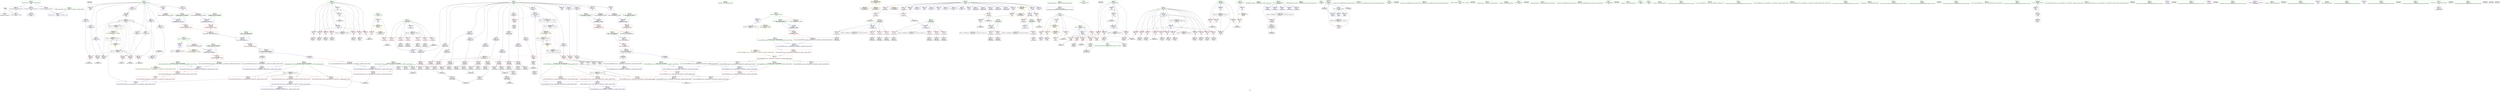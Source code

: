 digraph "SVFG" {
	label="SVFG";

	Node0x55fe88adb510 [shape=record,color=grey,label="{NodeID: 0\nNullPtr}"];
	Node0x55fe88adb510 -> Node0x55fe88b0b310[style=solid];
	Node0x55fe88adb510 -> Node0x55fe88b1b0f0[style=solid];
	Node0x55fe88b6a060 [shape=record,color=black,label="{NodeID: 692\n333 = PHI()\n}"];
	Node0x55fe88b1c640 [shape=record,color=blue,label="{NodeID: 360\n424\<--408\narrayidx61\<--\nmain\n}"];
	Node0x55fe88b1c640 -> Node0x55fe88b3c700[style=dashed];
	Node0x55fe88b181b0 [shape=record,color=red,label="{NodeID: 277\n322\<--274\n\<--m\nmain\n}"];
	Node0x55fe88b181b0 -> Node0x55fe88b0ec40[style=solid];
	Node0x55fe88b0bfa0 [shape=record,color=purple,label="{NodeID: 194\n87\<--20\narrayidx2\<--state\n_Z4nexti\n}"];
	Node0x55fe88b0bfa0 -> Node0x55fe88b1b390[style=solid];
	Node0x55fe88b08830 [shape=record,color=black,label="{NodeID: 111\n196\<--194\nconv37\<--\n_Z10consistentv\n}"];
	Node0x55fe88b08830 -> Node0x55fe88b26110[style=solid];
	Node0x55fe88b07190 [shape=record,color=green,label="{NodeID: 28\n13\<--14\nM\<--M_field_insensitive\nGlob }"];
	Node0x55fe88b07190 -> Node0x55fe88b0dc70[style=solid];
	Node0x55fe88b07190 -> Node0x55fe88b0dd40[style=solid];
	Node0x55fe88b07190 -> Node0x55fe88b1adf0[style=solid];
	Node0x55fe88b464e0 [shape=record,color=yellow,style=double,label="{NodeID: 554\n44V_1 = ENCHI(MR_44V_0)\npts\{271 \}\nFun[_ZSt4fillIPbbEvT_S1_RKT0_]|{<s0>26}}"];
	Node0x55fe88b464e0:s0 -> Node0x55fe88b48380[style=dashed,color=red];
	Node0x55fe88b19870 [shape=record,color=red,label="{NodeID: 305\n419\<--418\n\<--arrayidx57\nmain\n}"];
	Node0x55fe88b19870 -> Node0x55fe88b14860[style=solid];
	Node0x55fe88b0d6c0 [shape=record,color=purple,label="{NodeID: 222\n295\<--20\nadd.ptr\<--state\nmain\n|{<s0>8}}"];
	Node0x55fe88b0d6c0:s0 -> Node0x55fe88b6ad30[style=solid,color=red];
	Node0x55fe88b0f120 [shape=record,color=black,label="{NodeID: 139\n353\<--352\nidxprom25\<--\nmain\n}"];
	Node0x55fe88b09ae0 [shape=record,color=green,label="{NodeID: 56\n282\<--283\n_ZNSirsERi\<--_ZNSirsERi_field_insensitive\n}"];
	Node0x55fe88b48620 [shape=record,color=yellow,style=double,label="{NodeID: 582\n10V_1 = ENCHI(MR_10V_0)\npts\{14 \}\nFun[_Z10consistentv]}"];
	Node0x55fe88b48620 -> Node0x55fe88b0dc70[style=dashed];
	Node0x55fe88b26890 [shape=record,color=grey,label="{NodeID: 499\n169 = cmp(162, 168, )\n}"];
	Node0x55fe88b1aff0 [shape=record,color=blue,label="{NodeID: 333\n639\<--37\nllvm.global_ctors_1\<--_GLOBAL__sub_I_Keegan_3_0.cpp\nGlob }"];
	Node0x55fe88b16bc0 [shape=record,color=red,label="{NodeID: 250\n163\<--115\n\<--j\n_Z10consistentv\n}"];
	Node0x55fe88b16bc0 -> Node0x55fe88b08f60[style=solid];
	Node0x55fe88b107e0 [shape=record,color=purple,label="{NodeID: 167\n400\<--15\narrayidx46\<--people\nmain\n}"];
	Node0x55fe88b107e0 -> Node0x55fe88b196d0[style=solid];
	Node0x55fe88b0b410 [shape=record,color=black,label="{NodeID: 84\n48\<--49\n\<--_ZNSt8ios_base4InitD1Ev\nCan only get source location for instruction, argument, global var or function.}"];
	Node0x55fe88af7ce0 [shape=record,color=green,label="{NodeID: 1\n7\<--1\n__dso_handle\<--dummyObj\nGlob }"];
	Node0x55fe88b6a130 [shape=record,color=black,label="{NodeID: 693\n356 = PHI()\n}"];
	Node0x55fe88b1c710 [shape=record,color=blue,label="{NodeID: 361\n276\<--431\nn\<--inc66\nmain\n}"];
	Node0x55fe88b1c710 -> Node0x55fe88b18690[style=dashed];
	Node0x55fe88b1c710 -> Node0x55fe88b18760[style=dashed];
	Node0x55fe88b1c710 -> Node0x55fe88b18830[style=dashed];
	Node0x55fe88b1c710 -> Node0x55fe88b18900[style=dashed];
	Node0x55fe88b1c710 -> Node0x55fe88b189d0[style=dashed];
	Node0x55fe88b1c710 -> Node0x55fe88b18aa0[style=dashed];
	Node0x55fe88b1c710 -> Node0x55fe88b18b70[style=dashed];
	Node0x55fe88b1c710 -> Node0x55fe88b18c40[style=dashed];
	Node0x55fe88b1c710 -> Node0x55fe88b18d10[style=dashed];
	Node0x55fe88b1c710 -> Node0x55fe88b18de0[style=dashed];
	Node0x55fe88b1c710 -> Node0x55fe88b18eb0[style=dashed];
	Node0x55fe88b1c710 -> Node0x55fe88b1c710[style=dashed];
	Node0x55fe88b1c710 -> Node0x55fe88b3bd00[style=dashed];
	Node0x55fe88b1c710 -> Node0x55fe88b41c00[style=dashed];
	Node0x55fe88b18280 [shape=record,color=red,label="{NodeID: 278\n329\<--274\n\<--m\nmain\n}"];
	Node0x55fe88b18280 -> Node0x55fe88b0ed10[style=solid];
	Node0x55fe88b0c070 [shape=record,color=purple,label="{NodeID: 195\n92\<--20\narrayidx4\<--state\n_Z4nexti\n}"];
	Node0x55fe88b0c070 -> Node0x55fe88b16200[style=solid];
	Node0x55fe88b08900 [shape=record,color=black,label="{NodeID: 112\n198\<--197\nidxprom38\<--\n_Z10consistentv\n}"];
	Node0x55fe88b07290 [shape=record,color=green,label="{NodeID: 29\n15\<--17\npeople\<--people_field_insensitive\nGlob }"];
	Node0x55fe88b07290 -> Node0x55fe88b104a0[style=solid];
	Node0x55fe88b07290 -> Node0x55fe88b10570[style=solid];
	Node0x55fe88b07290 -> Node0x55fe88b10640[style=solid];
	Node0x55fe88b07290 -> Node0x55fe88b10710[style=solid];
	Node0x55fe88b07290 -> Node0x55fe88b107e0[style=solid];
	Node0x55fe88b07290 -> Node0x55fe88b108b0[style=solid];
	Node0x55fe88b07290 -> Node0x55fe88b10980[style=solid];
	Node0x55fe88b07290 -> Node0x55fe88b10a50[style=solid];
	Node0x55fe88b07290 -> Node0x55fe88b10b20[style=solid];
	Node0x55fe88b07290 -> Node0x55fe88b10bf0[style=solid];
	Node0x55fe88b07290 -> Node0x55fe88b0d5f0[style=solid];
	Node0x55fe88b19940 [shape=record,color=red,label="{NodeID: 306\n460\<--459\n\<--arrayidx78\nmain\n}"];
	Node0x55fe88b19940 -> Node0x55fe88b14fe0[style=solid];
	Node0x55fe88b0d790 [shape=record,color=red,label="{NodeID: 223\n287\<--8\n\<--T\nmain\n}"];
	Node0x55fe88b0d790 -> Node0x55fe88b15160[style=solid];
	Node0x55fe88b0f1f0 [shape=record,color=black,label="{NodeID: 140\n374\<--373\nidxprom34\<--\nmain\n}"];
	Node0x55fe88b09be0 [shape=record,color=green,label="{NodeID: 57\n300\<--301\n_ZSt4fillIPbbEvT_S1_RKT0_\<--_ZSt4fillIPbbEvT_S1_RKT0__field_insensitive\n}"];
	Node0x55fe88b48730 [shape=record,color=yellow,style=double,label="{NodeID: 583\n4V_1 = ENCHI(MR_4V_0)\npts\{22 \}\nFun[_Z10consistentv]}"];
	Node0x55fe88b48730 -> Node0x55fe88b174b0[style=dashed];
	Node0x55fe88b48730 -> Node0x55fe88b17580[style=dashed];
	Node0x55fe88b48730 -> Node0x55fe88b17650[style=dashed];
	Node0x55fe88b48730 -> Node0x55fe88b17720[style=dashed];
	Node0x55fe88b48730 -> Node0x55fe88b177f0[style=dashed];
	Node0x55fe88b48730 -> Node0x55fe88b178c0[style=dashed];
	Node0x55fe88b48730 -> Node0x55fe88b17990[style=dashed];
	Node0x55fe88b48730 -> Node0x55fe88b17a60[style=dashed];
	Node0x55fe88b48730 -> Node0x55fe88b17b30[style=dashed];
	Node0x55fe88b48730 -> Node0x55fe88b17c00[style=dashed];
	Node0x55fe88b13c60 [shape=record,color=grey,label="{NodeID: 500\n73 = cmp(71, 72, )\n}"];
	Node0x55fe88b1b0f0 [shape=record,color=blue, style = dotted,label="{NodeID: 334\n640\<--3\nllvm.global_ctors_2\<--dummyVal\nGlob }"];
	Node0x55fe88b16c90 [shape=record,color=red,label="{NodeID: 251\n180\<--115\n\<--j\n_Z10consistentv\n}"];
	Node0x55fe88b16c90 -> Node0x55fe88b08420[style=solid];
	Node0x55fe88b108b0 [shape=record,color=purple,label="{NodeID: 168\n406\<--15\narrayidx50\<--people\nmain\n}"];
	Node0x55fe88b108b0 -> Node0x55fe88b1c570[style=solid];
	Node0x55fe88b0b510 [shape=record,color=black,label="{NodeID: 85\n79\<--78\nidxprom\<--\n_Z4nexti\n}"];
	Node0x55fe88ae8ce0 [shape=record,color=green,label="{NodeID: 2\n9\<--1\n\<--dummyObj\nCan only get source location for instruction, argument, global var or function.|{<s0>15}}"];
	Node0x55fe88ae8ce0:s0 -> Node0x55fe88b6be80[style=solid,color=red];
	Node0x55fe88b6a200 [shape=record,color=black,label="{NodeID: 694\n364 = PHI(108, )\n}"];
	Node0x55fe88b3e500 [shape=record,color=black,label="{NodeID: 528\nMR_13V_6 = PHI(MR_13V_7, MR_13V_4, MR_13V_2, MR_13V_5, MR_13V_3, )\npts\{110 \}\n}"];
	Node0x55fe88b3e500 -> Node0x55fe88b162d0[style=dashed];
	Node0x55fe88b1c7e0 [shape=record,color=blue,label="{NodeID: 362\n278\<--9\nn72\<--\nmain\n}"];
	Node0x55fe88b1c7e0 -> Node0x55fe88b18f80[style=dashed];
	Node0x55fe88b1c7e0 -> Node0x55fe88b19050[style=dashed];
	Node0x55fe88b1c7e0 -> Node0x55fe88b19120[style=dashed];
	Node0x55fe88b1c7e0 -> Node0x55fe88b191f0[style=dashed];
	Node0x55fe88b1c7e0 -> Node0x55fe88b1c8b0[style=dashed];
	Node0x55fe88b1c7e0 -> Node0x55fe88b42100[style=dashed];
	Node0x55fe88b18350 [shape=record,color=red,label="{NodeID: 279\n334\<--274\n\<--m\nmain\n}"];
	Node0x55fe88b18350 -> Node0x55fe88b0ede0[style=solid];
	Node0x55fe88b0c140 [shape=record,color=purple,label="{NodeID: 196\n159\<--20\narrayidx14\<--state\n_Z10consistentv\n}"];
	Node0x55fe88b0c140 -> Node0x55fe88b174b0[style=solid];
	Node0x55fe88b089d0 [shape=record,color=black,label="{NodeID: 113\n201\<--200\ntobool40\<--\n_Z10consistentv\n}"];
	Node0x55fe88b07390 [shape=record,color=green,label="{NodeID: 30\n18\<--19\nrules\<--rules_field_insensitive\nGlob }"];
	Node0x55fe88b07390 -> Node0x55fe88b10cc0[style=solid];
	Node0x55fe88b07390 -> Node0x55fe88b10d90[style=solid];
	Node0x55fe88b07390 -> Node0x55fe88b10e60[style=solid];
	Node0x55fe88b07390 -> Node0x55fe88b10f30[style=solid];
	Node0x55fe88b07390 -> Node0x55fe88b11000[style=solid];
	Node0x55fe88b07390 -> Node0x55fe88b110d0[style=solid];
	Node0x55fe88b07390 -> Node0x55fe88b111a0[style=solid];
	Node0x55fe88b07390 -> Node0x55fe88b11270[style=solid];
	Node0x55fe88b07390 -> Node0x55fe88b11340[style=solid];
	Node0x55fe88b07390 -> Node0x55fe88b11410[style=solid];
	Node0x55fe88b07390 -> Node0x55fe88b114e0[style=solid];
	Node0x55fe88b07390 -> Node0x55fe88b115b0[style=solid];
	Node0x55fe88b07390 -> Node0x55fe88b11680[style=solid];
	Node0x55fe88b07390 -> Node0x55fe88b11750[style=solid];
	Node0x55fe88b07390 -> Node0x55fe88b11820[style=solid];
	Node0x55fe88b07390 -> Node0x55fe88b118f0[style=solid];
	Node0x55fe88b07390 -> Node0x55fe88b119c0[style=solid];
	Node0x55fe88b07390 -> Node0x55fe88b11a90[style=solid];
	Node0x55fe88b07390 -> Node0x55fe88b11b60[style=solid];
	Node0x55fe88b07390 -> Node0x55fe88b0be00[style=solid];
	Node0x55fe88b466a0 [shape=record,color=yellow,style=double,label="{NodeID: 556\n33V_1 = ENCHI(MR_33V_0)\npts\{10 \}\nFun[main]}"];
	Node0x55fe88b466a0 -> Node0x55fe88b0d790[style=dashed];
	Node0x55fe88b19a10 [shape=record,color=red,label="{NodeID: 307\n469\<--468\n\<--arrayidx84\nmain\n}"];
	Node0x55fe88b19a10 -> Node0x55fe88b13f60[style=solid];
	Node0x55fe88b0d860 [shape=record,color=red,label="{NodeID: 224\n72\<--11\n\<--N\n_Z4nexti\n}"];
	Node0x55fe88b0d860 -> Node0x55fe88b13c60[style=solid];
	Node0x55fe88b0f2c0 [shape=record,color=black,label="{NodeID: 141\n380\<--379\nidxprom38\<--\nmain\n}"];
	Node0x55fe88b09ce0 [shape=record,color=green,label="{NodeID: 58\n309\<--310\n_ZSt4fillIP5StateS0_EvT_S2_RKT0_\<--_ZSt4fillIP5StateS0_EvT_S2_RKT0__field_insensitive\n}"];
	Node0x55fe88b13de0 [shape=record,color=grey,label="{NodeID: 501\n402 = cmp(401, 98, )\n}"];
	Node0x55fe88b1b1f0 [shape=record,color=blue,label="{NodeID: 335\n68\<--65\ni.addr\<--i\n_Z4nexti\n}"];
	Node0x55fe88b1b1f0 -> Node0x55fe88b15d20[style=dashed];
	Node0x55fe88b1b1f0 -> Node0x55fe88b15df0[style=dashed];
	Node0x55fe88b1b1f0 -> Node0x55fe88b15ec0[style=dashed];
	Node0x55fe88b1b1f0 -> Node0x55fe88b15f90[style=dashed];
	Node0x55fe88b1b1f0 -> Node0x55fe88b16060[style=dashed];
	Node0x55fe88b16d60 [shape=record,color=red,label="{NodeID: 252\n197\<--115\n\<--j\n_Z10consistentv\n}"];
	Node0x55fe88b16d60 -> Node0x55fe88b08900[style=solid];
	Node0x55fe88b10980 [shape=record,color=purple,label="{NodeID: 169\n418\<--15\narrayidx57\<--people\nmain\n}"];
	Node0x55fe88b10980 -> Node0x55fe88b19870[style=solid];
	Node0x55fe88b0b5e0 [shape=record,color=black,label="{NodeID: 86\n82\<--81\ntobool\<--\n_Z4nexti\n}"];
	Node0x55fe88b0b5e0 -> Node0x55fe88b25390[style=solid];
	Node0x55fe88ae8d70 [shape=record,color=green,label="{NodeID: 3\n23\<--1\n.str\<--dummyObj\nGlob }"];
	Node0x55fe88b6a3a0 [shape=record,color=black,label="{NodeID: 695\n435 = PHI(64, )\n}"];
	Node0x55fe88b3ea00 [shape=record,color=black,label="{NodeID: 529\nMR_17V_4 = PHI(MR_17V_2, MR_17V_3, MR_17V_3, MR_17V_3, MR_17V_3, )\npts\{114 \}\n}"];
	Node0x55fe88b1c8b0 [shape=record,color=blue,label="{NodeID: 363\n278\<--481\nn72\<--inc93\nmain\n}"];
	Node0x55fe88b1c8b0 -> Node0x55fe88b18f80[style=dashed];
	Node0x55fe88b1c8b0 -> Node0x55fe88b19050[style=dashed];
	Node0x55fe88b1c8b0 -> Node0x55fe88b19120[style=dashed];
	Node0x55fe88b1c8b0 -> Node0x55fe88b191f0[style=dashed];
	Node0x55fe88b1c8b0 -> Node0x55fe88b1c8b0[style=dashed];
	Node0x55fe88b1c8b0 -> Node0x55fe88b42100[style=dashed];
	Node0x55fe88b18420 [shape=record,color=red,label="{NodeID: 280\n343\<--274\n\<--m\nmain\n}"];
	Node0x55fe88b18420 -> Node0x55fe88b0ef80[style=solid];
	Node0x55fe88b0c210 [shape=record,color=purple,label="{NodeID: 197\n165\<--20\narrayidx17\<--state\n_Z10consistentv\n}"];
	Node0x55fe88b0c210 -> Node0x55fe88b17580[style=solid];
	Node0x55fe88b08aa0 [shape=record,color=black,label="{NodeID: 114\n202\<--200\nconv41\<--\n_Z10consistentv\n}"];
	Node0x55fe88b08aa0 -> Node0x55fe88b26290[style=solid];
	Node0x55fe88b07490 [shape=record,color=green,label="{NodeID: 31\n20\<--22\nstate\<--state_field_insensitive\nGlob }"];
	Node0x55fe88b07490 -> Node0x55fe88b0bed0[style=solid];
	Node0x55fe88b07490 -> Node0x55fe88b0bfa0[style=solid];
	Node0x55fe88b07490 -> Node0x55fe88b0c070[style=solid];
	Node0x55fe88b07490 -> Node0x55fe88b0c140[style=solid];
	Node0x55fe88b07490 -> Node0x55fe88b0c210[style=solid];
	Node0x55fe88b07490 -> Node0x55fe88b0c2e0[style=solid];
	Node0x55fe88b07490 -> Node0x55fe88b0c3b0[style=solid];
	Node0x55fe88b07490 -> Node0x55fe88b0c480[style=solid];
	Node0x55fe88b07490 -> Node0x55fe88b0c550[style=solid];
	Node0x55fe88b07490 -> Node0x55fe88b0c620[style=solid];
	Node0x55fe88b07490 -> Node0x55fe88b0c6f0[style=solid];
	Node0x55fe88b07490 -> Node0x55fe88b0c7c0[style=solid];
	Node0x55fe88b07490 -> Node0x55fe88b0c890[style=solid];
	Node0x55fe88b07490 -> Node0x55fe88b0c960[style=solid];
	Node0x55fe88b07490 -> Node0x55fe88b0ca30[style=solid];
	Node0x55fe88b07490 -> Node0x55fe88b0cb00[style=solid];
	Node0x55fe88b07490 -> Node0x55fe88b0cbd0[style=solid];
	Node0x55fe88b07490 -> Node0x55fe88b0cca0[style=solid];
	Node0x55fe88b07490 -> Node0x55fe88b0d6c0[style=solid];
	Node0x55fe88b467b0 [shape=record,color=yellow,style=double,label="{NodeID: 557\n2V_1 = ENCHI(MR_2V_0)\npts\{12 \}\nFun[main]|{|<s4>15}}"];
	Node0x55fe88b467b0 -> Node0x55fe88b0d930[style=dashed];
	Node0x55fe88b467b0 -> Node0x55fe88b0da00[style=dashed];
	Node0x55fe88b467b0 -> Node0x55fe88b0dad0[style=dashed];
	Node0x55fe88b467b0 -> Node0x55fe88b0dba0[style=dashed];
	Node0x55fe88b467b0:s4 -> Node0x55fe88b49670[style=dashed,color=red];
	Node0x55fe88b19ae0 [shape=record,color=red,label="{NodeID: 308\n509\<--500\n\<--__first.addr\n_ZSt4fillIPbbEvT_S1_RKT0_\n|{<s0>24}}"];
	Node0x55fe88b19ae0:s0 -> Node0x55fe88b6bc70[style=solid,color=red];
	Node0x55fe88b0d930 [shape=record,color=red,label="{NodeID: 225\n292\<--11\n\<--N\nmain\n}"];
	Node0x55fe88b0d930 -> Node0x55fe88b0e9d0[style=solid];
	Node0x55fe88b0f390 [shape=record,color=black,label="{NodeID: 142\n383\<--382\ntobool\<--\nmain\n}"];
	Node0x55fe88b09de0 [shape=record,color=green,label="{NodeID: 59\n327\<--328\n_ZStrsIcSt11char_traitsIcEERSt13basic_istreamIT_T0_ES6_RS3_\<--_ZStrsIcSt11char_traitsIcEERSt13basic_istreamIT_T0_ES6_RS3__field_insensitive\n}"];
	Node0x55fe88b13f60 [shape=record,color=grey,label="{NodeID: 502\n470 = cmp(469, 386, )\n}"];
	Node0x55fe88b1b2c0 [shape=record,color=blue,label="{NodeID: 336\n66\<--76\nretval\<--\n_Z4nexti\n}"];
	Node0x55fe88b1b2c0 -> Node0x55fe88b3a900[style=dashed];
	Node0x55fe88b16e30 [shape=record,color=red,label="{NodeID: 253\n222\<--115\n\<--j\n_Z10consistentv\n}"];
	Node0x55fe88b16e30 -> Node0x55fe88b0e350[style=solid];
	Node0x55fe88b10a50 [shape=record,color=purple,label="{NodeID: 170\n424\<--15\narrayidx61\<--people\nmain\n}"];
	Node0x55fe88b10a50 -> Node0x55fe88b1c640[style=solid];
	Node0x55fe88b0b6b0 [shape=record,color=black,label="{NodeID: 87\n88\<--83\nfrombool\<--lnot\n_Z4nexti\n}"];
	Node0x55fe88b0b6b0 -> Node0x55fe88b1b390[style=solid];
	Node0x55fe88ae8e00 [shape=record,color=green,label="{NodeID: 4\n25\<--1\n.str.1\<--dummyObj\nGlob }"];
	Node0x55fe88b6a4e0 [shape=record,color=black,label="{NodeID: 696\n438 = PHI()\n}"];
	Node0x55fe88b3ef00 [shape=record,color=black,label="{NodeID: 530\nMR_19V_4 = PHI(MR_19V_2, MR_19V_3, MR_19V_3, MR_19V_3, MR_19V_3, )\npts\{116 \}\n}"];
	Node0x55fe88b1c980 [shape=record,color=blue,label="{NodeID: 364\n268\<--488\nt\<--inc97\nmain\n}"];
	Node0x55fe88b1c980 -> Node0x55fe88b40800[style=dashed];
	Node0x55fe88b184f0 [shape=record,color=red,label="{NodeID: 281\n352\<--274\n\<--m\nmain\n}"];
	Node0x55fe88b184f0 -> Node0x55fe88b0f120[style=solid];
	Node0x55fe88b0c2e0 [shape=record,color=purple,label="{NodeID: 198\n176\<--20\narrayidx23\<--state\n_Z10consistentv\n}"];
	Node0x55fe88b0c2e0 -> Node0x55fe88b17650[style=solid];
	Node0x55fe88b0de20 [shape=record,color=black,label="{NodeID: 115\n204\<--203\nidxprom42\<--\n_Z10consistentv\n}"];
	Node0x55fe88b07590 [shape=record,color=green,label="{NodeID: 32\n35\<--39\nllvm.global_ctors\<--llvm.global_ctors_field_insensitive\nGlob }"];
	Node0x55fe88b07590 -> Node0x55fe88b0d180[style=solid];
	Node0x55fe88b07590 -> Node0x55fe88b0d250[style=solid];
	Node0x55fe88b07590 -> Node0x55fe88b0d350[style=solid];
	Node0x55fe88b46890 [shape=record,color=yellow,style=double,label="{NodeID: 558\n10V_1 = ENCHI(MR_10V_0)\npts\{14 \}\nFun[main]|{|<s1>14}}"];
	Node0x55fe88b46890 -> Node0x55fe88b0dd40[style=dashed];
	Node0x55fe88b46890:s1 -> Node0x55fe88b48620[style=dashed,color=red];
	Node0x55fe88b19bb0 [shape=record,color=red,label="{NodeID: 309\n513\<--502\n\<--__last.addr\n_ZSt4fillIPbbEvT_S1_RKT0_\n|{<s0>25}}"];
	Node0x55fe88b19bb0:s0 -> Node0x55fe88b6bc70[style=solid,color=red];
	Node0x55fe88b0da00 [shape=record,color=red,label="{NodeID: 226\n302\<--11\n\<--N\nmain\n}"];
	Node0x55fe88b0da00 -> Node0x55fe88b0eaa0[style=solid];
	Node0x55fe88b0f460 [shape=record,color=black,label="{NodeID: 143\n384\<--382\n\<--\nmain\n}"];
	Node0x55fe88b09ee0 [shape=record,color=green,label="{NodeID: 60\n439\<--440\n_ZStlsISt11char_traitsIcEERSt13basic_ostreamIcT_ES5_PKc\<--_ZStlsISt11char_traitsIcEERSt13basic_ostreamIcT_ES5_PKc_field_insensitive\n}"];
	Node0x55fe88b140e0 [shape=record,color=grey,label="{NodeID: 503\n579 = cmp(577, 578, )\n}"];
	Node0x55fe88b1b390 [shape=record,color=blue,label="{NodeID: 337\n87\<--88\narrayidx2\<--frombool\n_Z4nexti\n|{|<s2>3|<s3>3|<s4>3}}"];
	Node0x55fe88b1b390 -> Node0x55fe88b16200[style=dashed];
	Node0x55fe88b1b390 -> Node0x55fe88b3a810[style=dashed];
	Node0x55fe88b1b390:s2 -> Node0x55fe88b16130[style=dashed,color=red];
	Node0x55fe88b1b390:s3 -> Node0x55fe88b1b390[style=dashed,color=red];
	Node0x55fe88b1b390:s4 -> Node0x55fe88b3a810[style=dashed,color=red];
	Node0x55fe88b16f00 [shape=record,color=red,label="{NodeID: 254\n203\<--117\n\<--k\n_Z10consistentv\n}"];
	Node0x55fe88b16f00 -> Node0x55fe88b0de20[style=solid];
	Node0x55fe88b10b20 [shape=record,color=purple,label="{NodeID: 171\n459\<--15\narrayidx78\<--people\nmain\n}"];
	Node0x55fe88b10b20 -> Node0x55fe88b19940[style=solid];
	Node0x55fe88b0b780 [shape=record,color=black,label="{NodeID: 88\n86\<--85\nidxprom1\<--\n_Z4nexti\n}"];
	Node0x55fe88ae8e90 [shape=record,color=green,label="{NodeID: 5\n27\<--1\n__PRETTY_FUNCTION__._Z10consistentv\<--dummyObj\nGlob }"];
	Node0x55fe88b6a5e0 [shape=record,color=black,label="{NodeID: 697\n442 = PHI()\n}"];
	Node0x55fe88b3f400 [shape=record,color=black,label="{NodeID: 531\nMR_21V_4 = PHI(MR_21V_2, MR_21V_3, MR_21V_3, MR_21V_3, MR_21V_3, )\npts\{118 \}\n}"];
	Node0x55fe88b1ca50 [shape=record,color=blue,label="{NodeID: 365\n500\<--497\n__first.addr\<--__first\n_ZSt4fillIPbbEvT_S1_RKT0_\n}"];
	Node0x55fe88b1ca50 -> Node0x55fe88b19ae0[style=dashed];
	Node0x55fe88b185c0 [shape=record,color=red,label="{NodeID: 282\n359\<--274\n\<--m\nmain\n}"];
	Node0x55fe88b185c0 -> Node0x55fe88b25210[style=solid];
	Node0x55fe88b0c3b0 [shape=record,color=purple,label="{NodeID: 199\n182\<--20\narrayidx27\<--state\n_Z10consistentv\n}"];
	Node0x55fe88b0c3b0 -> Node0x55fe88b17720[style=solid];
	Node0x55fe88b0deb0 [shape=record,color=black,label="{NodeID: 116\n207\<--206\ntobool44\<--\n_Z10consistentv\n}"];
	Node0x55fe88b07690 [shape=record,color=green,label="{NodeID: 33\n40\<--41\n__cxx_global_var_init\<--__cxx_global_var_init_field_insensitive\n}"];
	Node0x55fe88b19c80 [shape=record,color=red,label="{NodeID: 310\n515\<--504\n\<--__value.addr\n_ZSt4fillIPbbEvT_S1_RKT0_\n|{<s0>26}}"];
	Node0x55fe88b19c80:s0 -> Node0x55fe88b6b770[style=solid,color=red];
	Node0x55fe88b0dad0 [shape=record,color=red,label="{NodeID: 227\n370\<--11\n\<--N\nmain\n}"];
	Node0x55fe88b0dad0 -> Node0x55fe88b14260[style=solid];
	Node0x55fe88b0f530 [shape=record,color=black,label="{NodeID: 144\n388\<--387\nidxprom40\<--\nmain\n}"];
	Node0x55fe88b09fe0 [shape=record,color=green,label="{NodeID: 61\n443\<--444\n_ZNSolsEi\<--_ZNSolsEi_field_insensitive\n}"];
	Node0x55fe88b14260 [shape=record,color=grey,label="{NodeID: 504\n371 = cmp(369, 370, )\n}"];
	Node0x55fe88b1b460 [shape=record,color=blue,label="{NodeID: 338\n66\<--99\nretval\<--call\n_Z4nexti\n}"];
	Node0x55fe88b1b460 -> Node0x55fe88b3a900[style=dashed];
	Node0x55fe88b16fd0 [shape=record,color=red,label="{NodeID: 255\n228\<--117\n\<--k\n_Z10consistentv\n}"];
	Node0x55fe88b16fd0 -> Node0x55fe88b0e5c0[style=solid];
	Node0x55fe88b10bf0 [shape=record,color=purple,label="{NodeID: 172\n468\<--15\narrayidx84\<--people\nmain\n}"];
	Node0x55fe88b10bf0 -> Node0x55fe88b19a10[style=solid];
	Node0x55fe88b0b850 [shape=record,color=black,label="{NodeID: 89\n91\<--90\nidxprom3\<--\n_Z4nexti\n}"];
	Node0x55fe88b05cf0 [shape=record,color=green,label="{NodeID: 6\n29\<--1\n_ZSt3cin\<--dummyObj\nGlob }"];
	Node0x55fe88b6a6e0 [shape=record,color=black,label="{NodeID: 698\n446 = PHI()\n}"];
	Node0x55fe88b3f900 [shape=record,color=black,label="{NodeID: 532\nMR_23V_4 = PHI(MR_23V_2, MR_23V_3, MR_23V_3, MR_23V_3, MR_23V_3, )\npts\{120 \}\n}"];
	Node0x55fe88b1cb20 [shape=record,color=blue,label="{NodeID: 366\n502\<--498\n__last.addr\<--__last\n_ZSt4fillIPbbEvT_S1_RKT0_\n}"];
	Node0x55fe88b1cb20 -> Node0x55fe88b19bb0[style=dashed];
	Node0x55fe88b18690 [shape=record,color=red,label="{NodeID: 283\n369\<--276\n\<--n\nmain\n}"];
	Node0x55fe88b18690 -> Node0x55fe88b14260[style=solid];
	Node0x55fe88b0c480 [shape=record,color=purple,label="{NodeID: 200\n193\<--20\narrayidx35\<--state\n_Z10consistentv\n}"];
	Node0x55fe88b0c480 -> Node0x55fe88b177f0[style=solid];
	Node0x55fe88b0df40 [shape=record,color=black,label="{NodeID: 117\n208\<--206\nconv45\<--\n_Z10consistentv\n}"];
	Node0x55fe88b0df40 -> Node0x55fe88b26290[style=solid];
	Node0x55fe88b07790 [shape=record,color=green,label="{NodeID: 34\n44\<--45\n_ZNSt8ios_base4InitC1Ev\<--_ZNSt8ios_base4InitC1Ev_field_insensitive\n}"];
	Node0x55fe88b19d50 [shape=record,color=red,label="{NodeID: 311\n533\<--524\n\<--__first.addr\n_ZSt4fillIP5StateS0_EvT_S2_RKT0_\n|{<s0>27}}"];
	Node0x55fe88b19d50:s0 -> Node0x55fe88b6afb0[style=solid,color=red];
	Node0x55fe88b0dba0 [shape=record,color=red,label="{NodeID: 228\n450\<--11\n\<--N\nmain\n}"];
	Node0x55fe88b0dba0 -> Node0x55fe88b14e60[style=solid];
	Node0x55fe88b0f600 [shape=record,color=black,label="{NodeID: 145\n393\<--392\nidxprom42\<--\nmain\n}"];
	Node0x55fe88b0a0e0 [shape=record,color=green,label="{NodeID: 62\n455\<--456\n_ZStlsISt11char_traitsIcEERSt13basic_ostreamIcT_ES5_c\<--_ZStlsISt11char_traitsIcEERSt13basic_ostreamIcT_ES5_c_field_insensitive\n}"];
	Node0x55fe88b143e0 [shape=record,color=grey,label="{NodeID: 505\n377 = cmp(376, 9, )\n}"];
	Node0x55fe88b1b530 [shape=record,color=blue,label="{NodeID: 339\n66\<--84\nretval\<--\n_Z4nexti\n}"];
	Node0x55fe88b1b530 -> Node0x55fe88b3a900[style=dashed];
	Node0x55fe88b170a0 [shape=record,color=red,label="{NodeID: 256\n154\<--119\n\<--r\n_Z10consistentv\n}"];
	Node0x55fe88b170a0 -> Node0x55fe88b08c20[style=solid];
	Node0x55fe88b10cc0 [shape=record,color=purple,label="{NodeID: 173\n129\<--18\narrayidx\<--rules\n_Z10consistentv\n}"];
	Node0x55fe88b0b920 [shape=record,color=black,label="{NodeID: 90\n94\<--93\ntobool5\<--\n_Z4nexti\n}"];
	Node0x55fe88b05d80 [shape=record,color=green,label="{NodeID: 7\n30\<--1\n_ZSt4cout\<--dummyObj\nGlob }"];
	Node0x55fe88b6a7b0 [shape=record,color=black,label="{NodeID: 699\n453 = PHI()\n}"];
	Node0x55fe88b3fe00 [shape=record,color=black,label="{NodeID: 533\nMR_37V_2 = PHI(MR_37V_12, MR_37V_1, )\npts\{17 \}\n|{<s0>9}}"];
	Node0x55fe88b3fe00:s0 -> Node0x55fe88b47fd0[style=dashed,color=red];
	Node0x55fe88b1cbf0 [shape=record,color=blue,label="{NodeID: 367\n504\<--499\n__value.addr\<--__value\n_ZSt4fillIPbbEvT_S1_RKT0_\n}"];
	Node0x55fe88b1cbf0 -> Node0x55fe88b19c80[style=dashed];
	Node0x55fe88b18760 [shape=record,color=red,label="{NodeID: 284\n373\<--276\n\<--n\nmain\n}"];
	Node0x55fe88b18760 -> Node0x55fe88b0f1f0[style=solid];
	Node0x55fe88b0c550 [shape=record,color=purple,label="{NodeID: 201\n199\<--20\narrayidx39\<--state\n_Z10consistentv\n}"];
	Node0x55fe88b0c550 -> Node0x55fe88b178c0[style=solid];
	Node0x55fe88b0e010 [shape=record,color=black,label="{NodeID: 118\n210\<--209\nconv47\<--cmp46\n_Z10consistentv\n}"];
	Node0x55fe88b0e010 -> Node0x55fe88b26110[style=solid];
	Node0x55fe88b07890 [shape=record,color=green,label="{NodeID: 35\n50\<--51\n__cxa_atexit\<--__cxa_atexit_field_insensitive\n}"];
	Node0x55fe88b19e20 [shape=record,color=red,label="{NodeID: 312\n537\<--526\n\<--__last.addr\n_ZSt4fillIP5StateS0_EvT_S2_RKT0_\n|{<s0>28}}"];
	Node0x55fe88b19e20:s0 -> Node0x55fe88b6afb0[style=solid,color=red];
	Node0x55fe88b0dc70 [shape=record,color=red,label="{NodeID: 229\n124\<--13\n\<--M\n_Z10consistentv\n}"];
	Node0x55fe88b0dc70 -> Node0x55fe88b14b60[style=solid];
	Node0x55fe88b0f6d0 [shape=record,color=black,label="{NodeID: 146\n396\<--395\ntobool44\<--\nmain\n}"];
	Node0x55fe88b0a1e0 [shape=record,color=green,label="{NodeID: 63\n500\<--501\n__first.addr\<--__first.addr_field_insensitive\n_ZSt4fillIPbbEvT_S1_RKT0_\n}"];
	Node0x55fe88b0a1e0 -> Node0x55fe88b19ae0[style=solid];
	Node0x55fe88b0a1e0 -> Node0x55fe88b1ca50[style=solid];
	Node0x55fe88b14560 [shape=record,color=grey,label="{NodeID: 506\n615 = cmp(613, 614, )\n}"];
	Node0x55fe88b1b600 [shape=record,color=blue,label="{NodeID: 340\n111\<--9\nm\<--\n_Z10consistentv\n}"];
	Node0x55fe88b1b600 -> Node0x55fe88b43f00[style=dashed];
	Node0x55fe88b17170 [shape=record,color=red,label="{NodeID: 257\n131\<--130\n\<--i1\n_Z10consistentv\n}"];
	Node0x55fe88b17170 -> Node0x55fe88b25810[style=solid];
	Node0x55fe88b10d90 [shape=record,color=purple,label="{NodeID: 174\n130\<--18\ni1\<--rules\n_Z10consistentv\n}"];
	Node0x55fe88b10d90 -> Node0x55fe88b17170[style=solid];
	Node0x55fe88b0b9f0 [shape=record,color=black,label="{NodeID: 91\n64\<--104\n_Z4nexti_ret\<--\n_Z4nexti\n|{<s0>3|<s1>15}}"];
	Node0x55fe88b0b9f0:s0 -> Node0x55fe88b693c0[style=solid,color=blue];
	Node0x55fe88b0b9f0:s1 -> Node0x55fe88b6a3a0[style=solid,color=blue];
	Node0x55fe88b05e10 [shape=record,color=green,label="{NodeID: 8\n31\<--1\n.str.2\<--dummyObj\nGlob }"];
	Node0x55fe88b6a880 [shape=record,color=black,label="{NodeID: 700\n534 = PHI(627, )\n|{<s0>29}}"];
	Node0x55fe88b6a880:s0 -> Node0x55fe88b6b8b0[style=solid,color=red];
	Node0x55fe88b40300 [shape=record,color=black,label="{NodeID: 534\nMR_4V_2 = PHI(MR_4V_5, MR_4V_1, )\npts\{22 \}\n|{<s0>8}}"];
	Node0x55fe88b40300:s0 -> Node0x55fe88b46400[style=dashed,color=red];
	Node0x55fe88b1ccc0 [shape=record,color=blue,label="{NodeID: 368\n524\<--521\n__first.addr\<--__first\n_ZSt4fillIP5StateS0_EvT_S2_RKT0_\n}"];
	Node0x55fe88b1ccc0 -> Node0x55fe88b19d50[style=dashed];
	Node0x55fe88b18830 [shape=record,color=red,label="{NodeID: 285\n379\<--276\n\<--n\nmain\n}"];
	Node0x55fe88b18830 -> Node0x55fe88b0f2c0[style=solid];
	Node0x55fe88b0c620 [shape=record,color=purple,label="{NodeID: 202\n205\<--20\narrayidx43\<--state\n_Z10consistentv\n}"];
	Node0x55fe88b0c620 -> Node0x55fe88b17990[style=solid];
	Node0x55fe88b0e0e0 [shape=record,color=black,label="{NodeID: 119\n217\<--216\nidxprom52\<--\n_Z10consistentv\n}"];
	Node0x55fe88b07990 [shape=record,color=green,label="{NodeID: 36\n49\<--55\n_ZNSt8ios_base4InitD1Ev\<--_ZNSt8ios_base4InitD1Ev_field_insensitive\n}"];
	Node0x55fe88b07990 -> Node0x55fe88b0b410[style=solid];
	Node0x55fe88b19ef0 [shape=record,color=red,label="{NodeID: 313\n539\<--528\n\<--__value.addr\n_ZSt4fillIP5StateS0_EvT_S2_RKT0_\n|{<s0>29}}"];
	Node0x55fe88b19ef0:s0 -> Node0x55fe88b6bb30[style=solid,color=red];
	Node0x55fe88b0dd40 [shape=record,color=red,label="{NodeID: 230\n314\<--13\n\<--M\nmain\n}"];
	Node0x55fe88b0dd40 -> Node0x55fe88b14ce0[style=solid];
	Node0x55fe88b0f7a0 [shape=record,color=black,label="{NodeID: 147\n399\<--398\nidxprom45\<--\nmain\n}"];
	Node0x55fe88b0a2b0 [shape=record,color=green,label="{NodeID: 64\n502\<--503\n__last.addr\<--__last.addr_field_insensitive\n_ZSt4fillIPbbEvT_S1_RKT0_\n}"];
	Node0x55fe88b0a2b0 -> Node0x55fe88b19bb0[style=solid];
	Node0x55fe88b0a2b0 -> Node0x55fe88b1cb20[style=solid];
	Node0x55fe88b48d50 [shape=record,color=yellow,style=double,label="{NodeID: 590\n25V_1 = ENCHI(MR_25V_0)\npts\{190000 \}\nFun[_Z10consistentv]}"];
	Node0x55fe88b48d50 -> Node0x55fe88b17170[style=dashed];
	Node0x55fe88b146e0 [shape=record,color=grey,label="{NodeID: 507\n234 = cmp(227, 233, )\n}"];
	Node0x55fe88b146e0 -> Node0x55fe88b0e830[style=solid];
	Node0x55fe88b1b6d0 [shape=record,color=blue,label="{NodeID: 341\n113\<--132\ni\<--sub\n_Z10consistentv\n}"];
	Node0x55fe88b1b6d0 -> Node0x55fe88b16880[style=dashed];
	Node0x55fe88b1b6d0 -> Node0x55fe88b16950[style=dashed];
	Node0x55fe88b1b6d0 -> Node0x55fe88b16a20[style=dashed];
	Node0x55fe88b1b6d0 -> Node0x55fe88b16af0[style=dashed];
	Node0x55fe88b1b6d0 -> Node0x55fe88b1b6d0[style=dashed];
	Node0x55fe88b1b6d0 -> Node0x55fe88b3ea00[style=dashed];
	Node0x55fe88b17240 [shape=record,color=red,label="{NodeID: 258\n138\<--137\n\<--j4\n_Z10consistentv\n}"];
	Node0x55fe88b17240 -> Node0x55fe88b25c90[style=solid];
	Node0x55fe88b10e60 [shape=record,color=purple,label="{NodeID: 175\n136\<--18\narrayidx3\<--rules\n_Z10consistentv\n}"];
	Node0x55fe88b0bac0 [shape=record,color=black,label="{NodeID: 92\n128\<--127\nidxprom\<--\n_Z10consistentv\n}"];
	Node0x55fe88b05ed0 [shape=record,color=green,label="{NodeID: 9\n33\<--1\n.str.3\<--dummyObj\nGlob }"];
	Node0x55fe88b6aab0 [shape=record,color=black,label="{NodeID: 701\n538 = PHI(627, )\n|{<s0>29}}"];
	Node0x55fe88b6aab0:s0 -> Node0x55fe88b6b9f0[style=solid,color=red];
	Node0x55fe88b40800 [shape=record,color=black,label="{NodeID: 535\nMR_42V_3 = PHI(MR_42V_4, MR_42V_2, )\npts\{269 \}\n}"];
	Node0x55fe88b40800 -> Node0x55fe88b17da0[style=dashed];
	Node0x55fe88b40800 -> Node0x55fe88b17e70[style=dashed];
	Node0x55fe88b40800 -> Node0x55fe88b17f40[style=dashed];
	Node0x55fe88b40800 -> Node0x55fe88b1c980[style=dashed];
	Node0x55fe88b1cd90 [shape=record,color=blue,label="{NodeID: 369\n526\<--522\n__last.addr\<--__last\n_ZSt4fillIP5StateS0_EvT_S2_RKT0_\n}"];
	Node0x55fe88b1cd90 -> Node0x55fe88b19e20[style=dashed];
	Node0x55fe88b18900 [shape=record,color=red,label="{NodeID: 286\n387\<--276\n\<--n\nmain\n}"];
	Node0x55fe88b18900 -> Node0x55fe88b0f530[style=solid];
	Node0x55fe88b0c6f0 [shape=record,color=purple,label="{NodeID: 203\n218\<--20\narrayidx53\<--state\n_Z10consistentv\n}"];
	Node0x55fe88b0c6f0 -> Node0x55fe88b17a60[style=solid];
	Node0x55fe88b0e1b0 [shape=record,color=black,label="{NodeID: 120\n220\<--219\ntobool54\<--\n_Z10consistentv\n}"];
	Node0x55fe88b07a90 [shape=record,color=green,label="{NodeID: 37\n62\<--63\n_Z4nexti\<--_Z4nexti_field_insensitive\n}"];
	Node0x55fe88b19fc0 [shape=record,color=red,label="{NodeID: 314\n577\<--560\n\<--__first.addr\n_ZSt8__fill_aIPbbEN9__gnu_cxx11__enable_ifIXsr11__is_scalarIT0_EE7__valueEvE6__typeET_S6_RKS3_\n}"];
	Node0x55fe88b19fc0 -> Node0x55fe88b140e0[style=solid];
	Node0x55fe88b15c50 [shape=record,color=red,label="{NodeID: 231\n104\<--66\n\<--retval\n_Z4nexti\n}"];
	Node0x55fe88b15c50 -> Node0x55fe88b0b9f0[style=solid];
	Node0x55fe88b0f870 [shape=record,color=black,label="{NodeID: 148\n405\<--404\nidxprom49\<--\nmain\n}"];
	Node0x55fe88b0a380 [shape=record,color=green,label="{NodeID: 65\n504\<--505\n__value.addr\<--__value.addr_field_insensitive\n_ZSt4fillIPbbEvT_S1_RKT0_\n}"];
	Node0x55fe88b0a380 -> Node0x55fe88b19c80[style=solid];
	Node0x55fe88b0a380 -> Node0x55fe88b1cbf0[style=solid];
	Node0x55fe88b48e30 [shape=record,color=yellow,style=double,label="{NodeID: 591\n27V_1 = ENCHI(MR_27V_0)\npts\{190001 \}\nFun[_Z10consistentv]}"];
	Node0x55fe88b48e30 -> Node0x55fe88b17240[style=dashed];
	Node0x55fe88b14860 [shape=record,color=grey,label="{NodeID: 508\n420 = cmp(419, 386, )\n}"];
	Node0x55fe88b1b7a0 [shape=record,color=blue,label="{NodeID: 342\n115\<--139\nj\<--sub5\n_Z10consistentv\n}"];
	Node0x55fe88b1b7a0 -> Node0x55fe88b16bc0[style=dashed];
	Node0x55fe88b1b7a0 -> Node0x55fe88b16c90[style=dashed];
	Node0x55fe88b1b7a0 -> Node0x55fe88b16d60[style=dashed];
	Node0x55fe88b1b7a0 -> Node0x55fe88b16e30[style=dashed];
	Node0x55fe88b1b7a0 -> Node0x55fe88b1b7a0[style=dashed];
	Node0x55fe88b1b7a0 -> Node0x55fe88b3ef00[style=dashed];
	Node0x55fe88b17310 [shape=record,color=red,label="{NodeID: 259\n145\<--144\n\<--k8\n_Z10consistentv\n}"];
	Node0x55fe88b17310 -> Node0x55fe88b25f90[style=solid];
	Node0x55fe88b10f30 [shape=record,color=purple,label="{NodeID: 176\n137\<--18\nj4\<--rules\n_Z10consistentv\n}"];
	Node0x55fe88b10f30 -> Node0x55fe88b17240[style=solid];
	Node0x55fe88b0bb90 [shape=record,color=black,label="{NodeID: 93\n135\<--134\nidxprom2\<--\n_Z10consistentv\n}"];
	Node0x55fe88b05f90 [shape=record,color=green,label="{NodeID: 10\n36\<--1\n\<--dummyObj\nCan only get source location for instruction, argument, global var or function.}"];
	Node0x55fe88b6abf0 [shape=record,color=black,label="{NodeID: 702\n497 = PHI(298, )\n0th arg _ZSt4fillIPbbEvT_S1_RKT0_ }"];
	Node0x55fe88b6abf0 -> Node0x55fe88b1ca50[style=solid];
	Node0x55fe88b40d00 [shape=record,color=black,label="{NodeID: 536\nMR_44V_2 = PHI(MR_44V_3, MR_44V_1, )\npts\{271 \}\n}"];
	Node0x55fe88b40d00 -> Node0x55fe88b1c090[style=dashed];
	Node0x55fe88b1ce60 [shape=record,color=blue,label="{NodeID: 370\n528\<--523\n__value.addr\<--__value\n_ZSt4fillIP5StateS0_EvT_S2_RKT0_\n}"];
	Node0x55fe88b1ce60 -> Node0x55fe88b19ef0[style=dashed];
	Node0x55fe88b189d0 [shape=record,color=red,label="{NodeID: 287\n392\<--276\n\<--n\nmain\n}"];
	Node0x55fe88b189d0 -> Node0x55fe88b0f600[style=solid];
	Node0x55fe88b0c7c0 [shape=record,color=purple,label="{NodeID: 204\n224\<--20\narrayidx57\<--state\n_Z10consistentv\n}"];
	Node0x55fe88b0c7c0 -> Node0x55fe88b17b30[style=solid];
	Node0x55fe88b0e280 [shape=record,color=black,label="{NodeID: 121\n221\<--219\nconv55\<--\n_Z10consistentv\n}"];
	Node0x55fe88b0e280 -> Node0x55fe88b149e0[style=solid];
	Node0x55fe88b07b90 [shape=record,color=green,label="{NodeID: 38\n66\<--67\nretval\<--retval_field_insensitive\n_Z4nexti\n}"];
	Node0x55fe88b07b90 -> Node0x55fe88b15c50[style=solid];
	Node0x55fe88b07b90 -> Node0x55fe88b1b2c0[style=solid];
	Node0x55fe88b07b90 -> Node0x55fe88b1b460[style=solid];
	Node0x55fe88b07b90 -> Node0x55fe88b1b530[style=solid];
	Node0x55fe88b1a090 [shape=record,color=red,label="{NodeID: 315\n583\<--560\n\<--__first.addr\n_ZSt8__fill_aIPbbEN9__gnu_cxx11__enable_ifIXsr11__is_scalarIT0_EE7__valueEvE6__typeET_S6_RKS3_\n}"];
	Node0x55fe88b1a090 -> Node0x55fe88b1d270[style=solid];
	Node0x55fe88b15d20 [shape=record,color=red,label="{NodeID: 232\n71\<--68\n\<--i.addr\n_Z4nexti\n}"];
	Node0x55fe88b15d20 -> Node0x55fe88b13c60[style=solid];
	Node0x55fe88b0f940 [shape=record,color=black,label="{NodeID: 149\n411\<--410\nidxprom52\<--\nmain\n}"];
	Node0x55fe88b0a450 [shape=record,color=green,label="{NodeID: 66\n511\<--512\n_ZSt12__niter_baseIPbET_S1_\<--_ZSt12__niter_baseIPbET_S1__field_insensitive\n}"];
	Node0x55fe88b4e8b0 [shape=record,color=yellow,style=double,label="{NodeID: 675\n4V_2 = CSCHI(MR_4V_1)\npts\{22 \}\nCS[]|{<s0>8}}"];
	Node0x55fe88b4e8b0:s0 -> Node0x55fe88b3b800[style=dashed,color=blue];
	Node0x55fe88b48f10 [shape=record,color=yellow,style=double,label="{NodeID: 592\n29V_1 = ENCHI(MR_29V_0)\npts\{190002 \}\nFun[_Z10consistentv]}"];
	Node0x55fe88b48f10 -> Node0x55fe88b17310[style=dashed];
	Node0x55fe88b149e0 [shape=record,color=grey,label="{NodeID: 509\n236 = cmp(221, 235, )\n}"];
	Node0x55fe88b1b870 [shape=record,color=blue,label="{NodeID: 343\n117\<--146\nk\<--sub9\n_Z10consistentv\n}"];
	Node0x55fe88b1b870 -> Node0x55fe88b16f00[style=dashed];
	Node0x55fe88b1b870 -> Node0x55fe88b16fd0[style=dashed];
	Node0x55fe88b1b870 -> Node0x55fe88b1b870[style=dashed];
	Node0x55fe88b1b870 -> Node0x55fe88b3f400[style=dashed];
	Node0x55fe88b173e0 [shape=record,color=red,label="{NodeID: 260\n152\<--151\n\<--r12\n_Z10consistentv\n}"];
	Node0x55fe88b173e0 -> Node0x55fe88b1b940[style=solid];
	Node0x55fe88b11000 [shape=record,color=purple,label="{NodeID: 177\n143\<--18\narrayidx7\<--rules\n_Z10consistentv\n}"];
	Node0x55fe88b0bc60 [shape=record,color=black,label="{NodeID: 94\n142\<--141\nidxprom6\<--\n_Z10consistentv\n}"];
	Node0x55fe88b06090 [shape=record,color=green,label="{NodeID: 11\n76\<--1\n\<--dummyObj\nCan only get source location for instruction, argument, global var or function.}"];
	Node0x55fe88b6ad30 [shape=record,color=black,label="{NodeID: 703\n498 = PHI(295, )\n1st arg _ZSt4fillIPbbEvT_S1_RKT0_ }"];
	Node0x55fe88b6ad30 -> Node0x55fe88b1cb20[style=solid];
	Node0x55fe88b41200 [shape=record,color=black,label="{NodeID: 537\nMR_46V_2 = PHI(MR_46V_3, MR_46V_1, )\npts\{273 \}\n}"];
	Node0x55fe88b41200 -> Node0x55fe88b1c160[style=dashed];
	Node0x55fe88b1cf30 [shape=record,color=blue,label="{NodeID: 371\n560\<--557\n__first.addr\<--__first\n_ZSt8__fill_aIPbbEN9__gnu_cxx11__enable_ifIXsr11__is_scalarIT0_EE7__valueEvE6__typeET_S6_RKS3_\n}"];
	Node0x55fe88b1cf30 -> Node0x55fe88b3d600[style=dashed];
	Node0x55fe88b18aa0 [shape=record,color=red,label="{NodeID: 288\n398\<--276\n\<--n\nmain\n}"];
	Node0x55fe88b18aa0 -> Node0x55fe88b0f7a0[style=solid];
	Node0x55fe88b0c890 [shape=record,color=purple,label="{NodeID: 205\n230\<--20\narrayidx61\<--state\n_Z10consistentv\n}"];
	Node0x55fe88b0c890 -> Node0x55fe88b17c00[style=solid];
	Node0x55fe88b0e350 [shape=record,color=black,label="{NodeID: 122\n223\<--222\nidxprom56\<--\n_Z10consistentv\n}"];
	Node0x55fe88b07c60 [shape=record,color=green,label="{NodeID: 39\n68\<--69\ni.addr\<--i.addr_field_insensitive\n_Z4nexti\n}"];
	Node0x55fe88b07c60 -> Node0x55fe88b15d20[style=solid];
	Node0x55fe88b07c60 -> Node0x55fe88b15df0[style=solid];
	Node0x55fe88b07c60 -> Node0x55fe88b15ec0[style=solid];
	Node0x55fe88b07c60 -> Node0x55fe88b15f90[style=solid];
	Node0x55fe88b07c60 -> Node0x55fe88b16060[style=solid];
	Node0x55fe88b07c60 -> Node0x55fe88b1b1f0[style=solid];
	Node0x55fe88b1a160 [shape=record,color=red,label="{NodeID: 316\n587\<--560\n\<--__first.addr\n_ZSt8__fill_aIPbbEN9__gnu_cxx11__enable_ifIXsr11__is_scalarIT0_EE7__valueEvE6__typeET_S6_RKS3_\n}"];
	Node0x55fe88b1a160 -> Node0x55fe88b0d450[style=solid];
	Node0x55fe88b15df0 [shape=record,color=red,label="{NodeID: 233\n78\<--68\n\<--i.addr\n_Z4nexti\n}"];
	Node0x55fe88b15df0 -> Node0x55fe88b0b510[style=solid];
	Node0x55fe88b0fa10 [shape=record,color=black,label="{NodeID: 150\n414\<--413\ntobool54\<--\nmain\n}"];
	Node0x55fe88b0a550 [shape=record,color=green,label="{NodeID: 67\n517\<--518\n_ZSt8__fill_aIPbbEN9__gnu_cxx11__enable_ifIXsr11__is_scalarIT0_EE7__valueEvE6__typeET_S6_RKS3_\<--_ZSt8__fill_aIPbbEN9__gnu_cxx11__enable_ifIXsr11__is_scalarIT0_EE7__valueEvE6__typeET_S6_RKS3__field_insensitive\n}"];
	Node0x55fe88b48ff0 [shape=record,color=yellow,style=double,label="{NodeID: 593\n31V_1 = ENCHI(MR_31V_0)\npts\{190003 \}\nFun[_Z10consistentv]}"];
	Node0x55fe88b48ff0 -> Node0x55fe88b173e0[style=dashed];
	Node0x55fe88b14b60 [shape=record,color=grey,label="{NodeID: 510\n125 = cmp(123, 124, )\n}"];
	Node0x55fe88b1b940 [shape=record,color=blue,label="{NodeID: 344\n119\<--152\nr\<--\n_Z10consistentv\n}"];
	Node0x55fe88b1b940 -> Node0x55fe88b170a0[style=dashed];
	Node0x55fe88b1b940 -> Node0x55fe88b1b940[style=dashed];
	Node0x55fe88b1b940 -> Node0x55fe88b3f900[style=dashed];
	Node0x55fe88b174b0 [shape=record,color=red,label="{NodeID: 261\n160\<--159\n\<--arrayidx14\n_Z10consistentv\n}"];
	Node0x55fe88b174b0 -> Node0x55fe88b08dc0[style=solid];
	Node0x55fe88b174b0 -> Node0x55fe88b08e90[style=solid];
	Node0x55fe88b110d0 [shape=record,color=purple,label="{NodeID: 178\n144\<--18\nk8\<--rules\n_Z10consistentv\n}"];
	Node0x55fe88b110d0 -> Node0x55fe88b17310[style=solid];
	Node0x55fe88b0bd30 [shape=record,color=black,label="{NodeID: 95\n149\<--148\nidxprom10\<--\n_Z10consistentv\n}"];
	Node0x55fe88b06190 [shape=record,color=green,label="{NodeID: 12\n84\<--1\n\<--dummyObj\nCan only get source location for instruction, argument, global var or function.}"];
	Node0x55fe88b6ae70 [shape=record,color=black,label="{NodeID: 704\n499 = PHI(270, )\n2nd arg _ZSt4fillIPbbEvT_S1_RKT0_ }"];
	Node0x55fe88b6ae70 -> Node0x55fe88b1cbf0[style=solid];
	Node0x55fe88b41700 [shape=record,color=black,label="{NodeID: 538\nMR_48V_2 = PHI(MR_48V_4, MR_48V_1, )\npts\{275 \}\n}"];
	Node0x55fe88b41700 -> Node0x55fe88b1c230[style=dashed];
	Node0x55fe88b1d000 [shape=record,color=blue,label="{NodeID: 372\n562\<--558\n__last.addr\<--__last\n_ZSt8__fill_aIPbbEN9__gnu_cxx11__enable_ifIXsr11__is_scalarIT0_EE7__valueEvE6__typeET_S6_RKS3_\n}"];
	Node0x55fe88b1d000 -> Node0x55fe88b1a230[style=dashed];
	Node0x55fe88b18b70 [shape=record,color=red,label="{NodeID: 289\n404\<--276\n\<--n\nmain\n}"];
	Node0x55fe88b18b70 -> Node0x55fe88b0f870[style=solid];
	Node0x55fe88b0c960 [shape=record,color=purple,label="{NodeID: 206\n294\<--20\n\<--state\nmain\n}"];
	Node0x55fe88b0e420 [shape=record,color=black,label="{NodeID: 123\n226\<--225\ntobool58\<--\n_Z10consistentv\n}"];
	Node0x55fe88b07d30 [shape=record,color=green,label="{NodeID: 40\n106\<--107\n_Z10consistentv\<--_Z10consistentv_field_insensitive\n}"];
	Node0x55fe88b24c70 [shape=record,color=black,label="{NodeID: 483\n385 = PHI(98, 386, )\n}"];
	Node0x55fe88b24c70 -> Node0x55fe88b1c4a0[style=solid];
	Node0x55fe88b1a230 [shape=record,color=red,label="{NodeID: 317\n578\<--562\n\<--__last.addr\n_ZSt8__fill_aIPbbEN9__gnu_cxx11__enable_ifIXsr11__is_scalarIT0_EE7__valueEvE6__typeET_S6_RKS3_\n}"];
	Node0x55fe88b1a230 -> Node0x55fe88b140e0[style=solid];
	Node0x55fe88b15ec0 [shape=record,color=red,label="{NodeID: 234\n85\<--68\n\<--i.addr\n_Z4nexti\n}"];
	Node0x55fe88b15ec0 -> Node0x55fe88b0b780[style=solid];
	Node0x55fe88b0fae0 [shape=record,color=black,label="{NodeID: 151\n417\<--416\nidxprom56\<--\nmain\n}"];
	Node0x55fe88b0a650 [shape=record,color=green,label="{NodeID: 68\n524\<--525\n__first.addr\<--__first.addr_field_insensitive\n_ZSt4fillIP5StateS0_EvT_S2_RKT0_\n}"];
	Node0x55fe88b0a650 -> Node0x55fe88b19d50[style=solid];
	Node0x55fe88b0a650 -> Node0x55fe88b1ccc0[style=solid];
	Node0x55fe88b14ce0 [shape=record,color=grey,label="{NodeID: 511\n315 = cmp(313, 314, )\n}"];
	Node0x55fe88b1ba10 [shape=record,color=blue,label="{NodeID: 345\n109\<--76\nretval\<--\n_Z10consistentv\n}"];
	Node0x55fe88b1ba10 -> Node0x55fe88b3e500[style=dashed];
	Node0x55fe88b17580 [shape=record,color=red,label="{NodeID: 262\n166\<--165\n\<--arrayidx17\n_Z10consistentv\n}"];
	Node0x55fe88b17580 -> Node0x55fe88b09030[style=solid];
	Node0x55fe88b17580 -> Node0x55fe88b09100[style=solid];
	Node0x55fe88b111a0 [shape=record,color=purple,label="{NodeID: 179\n150\<--18\narrayidx11\<--rules\n_Z10consistentv\n}"];
	Node0x55fe88b08c20 [shape=record,color=black,label="{NodeID: 96\n155\<--154\nconv\<--\n_Z10consistentv\n}"];
	Node0x55fe88b06290 [shape=record,color=green,label="{NodeID: 13\n98\<--1\n\<--dummyObj\nCan only get source location for instruction, argument, global var or function.}"];
	Node0x55fe88b6afb0 [shape=record,color=black,label="{NodeID: 705\n628 = PHI(533, 537, )\n0th arg _ZSt12__niter_baseIP5StateET_S2_ }"];
	Node0x55fe88b6afb0 -> Node0x55fe88b1d8f0[style=solid];
	Node0x55fe88b41c00 [shape=record,color=black,label="{NodeID: 539\nMR_50V_2 = PHI(MR_50V_7, MR_50V_1, )\npts\{277 \}\n}"];
	Node0x55fe88b41c00 -> Node0x55fe88b3bd00[style=dashed];
	Node0x55fe88b1d0d0 [shape=record,color=blue,label="{NodeID: 373\n564\<--559\n__value.addr\<--__value\n_ZSt8__fill_aIPbbEN9__gnu_cxx11__enable_ifIXsr11__is_scalarIT0_EE7__valueEvE6__typeET_S6_RKS3_\n}"];
	Node0x55fe88b1d0d0 -> Node0x55fe88b1a300[style=dashed];
	Node0x55fe88b18c40 [shape=record,color=red,label="{NodeID: 290\n410\<--276\n\<--n\nmain\n}"];
	Node0x55fe88b18c40 -> Node0x55fe88b0f940[style=solid];
	Node0x55fe88b0ca30 [shape=record,color=purple,label="{NodeID: 207\n298\<--20\n\<--state\nmain\n|{<s0>8}}"];
	Node0x55fe88b0ca30:s0 -> Node0x55fe88b6abf0[style=solid,color=red];
	Node0x55fe88b0e4f0 [shape=record,color=black,label="{NodeID: 124\n227\<--225\nconv59\<--\n_Z10consistentv\n}"];
	Node0x55fe88b0e4f0 -> Node0x55fe88b146e0[style=solid];
	Node0x55fe88b07e30 [shape=record,color=green,label="{NodeID: 41\n109\<--110\nretval\<--retval_field_insensitive\n_Z10consistentv\n}"];
	Node0x55fe88b07e30 -> Node0x55fe88b162d0[style=solid];
	Node0x55fe88b07e30 -> Node0x55fe88b1ba10[style=solid];
	Node0x55fe88b07e30 -> Node0x55fe88b1bae0[style=solid];
	Node0x55fe88b07e30 -> Node0x55fe88b1bbb0[style=solid];
	Node0x55fe88b07e30 -> Node0x55fe88b1bc80[style=solid];
	Node0x55fe88b07e30 -> Node0x55fe88b1be20[style=solid];
	Node0x55fe88b25210 [shape=record,color=grey,label="{NodeID: 484\n360 = Binary(359, 98, )\n}"];
	Node0x55fe88b25210 -> Node0x55fe88b1c300[style=solid];
	Node0x55fe88b1a300 [shape=record,color=red,label="{NodeID: 318\n571\<--564\n\<--__value.addr\n_ZSt8__fill_aIPbbEN9__gnu_cxx11__enable_ifIXsr11__is_scalarIT0_EE7__valueEvE6__typeET_S6_RKS3_\n}"];
	Node0x55fe88b1a300 -> Node0x55fe88b1a4a0[style=solid];
	Node0x55fe88b15f90 [shape=record,color=red,label="{NodeID: 235\n90\<--68\n\<--i.addr\n_Z4nexti\n}"];
	Node0x55fe88b15f90 -> Node0x55fe88b0b850[style=solid];
	Node0x55fe88b0fbb0 [shape=record,color=black,label="{NodeID: 152\n423\<--422\nidxprom60\<--\nmain\n}"];
	Node0x55fe88b0a720 [shape=record,color=green,label="{NodeID: 69\n526\<--527\n__last.addr\<--__last.addr_field_insensitive\n_ZSt4fillIP5StateS0_EvT_S2_RKT0_\n}"];
	Node0x55fe88b0a720 -> Node0x55fe88b19e20[style=solid];
	Node0x55fe88b0a720 -> Node0x55fe88b1cd90[style=solid];
	Node0x55fe88b4ecd0 [shape=record,color=yellow,style=double,label="{NodeID: 678\n37V_2 = CSCHI(MR_37V_1)\npts\{17 \}\nCS[]|{<s0>9}}"];
	Node0x55fe88b4ecd0:s0 -> Node0x55fe88b3b300[style=dashed,color=blue];
	Node0x55fe88b491e0 [shape=record,color=yellow,style=double,label="{NodeID: 595\n46V_1 = ENCHI(MR_46V_0)\npts\{273 \}\nFun[_ZSt8__fill_aIP5StateS0_EN9__gnu_cxx11__enable_ifIXntsr11__is_scalarIT0_EE7__valueEvE6__typeET_S7_RKS4_]}"];
	Node0x55fe88b491e0 -> Node0x55fe88b1aa50[style=dashed];
	Node0x55fe88b14e60 [shape=record,color=grey,label="{NodeID: 512\n451 = cmp(449, 450, )\n}"];
	Node0x55fe88b1bae0 [shape=record,color=blue,label="{NodeID: 346\n109\<--76\nretval\<--\n_Z10consistentv\n}"];
	Node0x55fe88b1bae0 -> Node0x55fe88b3e500[style=dashed];
	Node0x55fe88b17650 [shape=record,color=red,label="{NodeID: 263\n177\<--176\n\<--arrayidx23\n_Z10consistentv\n}"];
	Node0x55fe88b17650 -> Node0x55fe88b092a0[style=solid];
	Node0x55fe88b17650 -> Node0x55fe88b09370[style=solid];
	Node0x55fe88b11270 [shape=record,color=purple,label="{NodeID: 180\n151\<--18\nr12\<--rules\n_Z10consistentv\n}"];
	Node0x55fe88b11270 -> Node0x55fe88b173e0[style=solid];
	Node0x55fe88b08cf0 [shape=record,color=black,label="{NodeID: 97\n158\<--157\nidxprom13\<--\n_Z10consistentv\n}"];
	Node0x55fe88b06390 [shape=record,color=green,label="{NodeID: 14\n245\<--1\n\<--dummyObj\nCan only get source location for instruction, argument, global var or function.}"];
	Node0x55fe88b6b1c0 [shape=record,color=black,label="{NodeID: 706\n521 = PHI(307, )\n0th arg _ZSt4fillIP5StateS0_EvT_S2_RKT0_ }"];
	Node0x55fe88b6b1c0 -> Node0x55fe88b1ccc0[style=solid];
	Node0x55fe88b42100 [shape=record,color=black,label="{NodeID: 540\nMR_52V_2 = PHI(MR_52V_4, MR_52V_1, )\npts\{279 \}\n}"];
	Node0x55fe88b42100 -> Node0x55fe88b1c7e0[style=dashed];
	Node0x55fe88b1d1a0 [shape=record,color=blue,label="{NodeID: 374\n566\<--574\n__tmp\<--frombool\n_ZSt8__fill_aIPbbEN9__gnu_cxx11__enable_ifIXsr11__is_scalarIT0_EE7__valueEvE6__typeET_S6_RKS3_\n}"];
	Node0x55fe88b1d1a0 -> Node0x55fe88b1a3d0[style=dashed];
	Node0x55fe88b18d10 [shape=record,color=red,label="{NodeID: 291\n416\<--276\n\<--n\nmain\n}"];
	Node0x55fe88b18d10 -> Node0x55fe88b0fae0[style=solid];
	Node0x55fe88b0cb00 [shape=record,color=purple,label="{NodeID: 208\n381\<--20\narrayidx39\<--state\nmain\n}"];
	Node0x55fe88b0cb00 -> Node0x55fe88b19530[style=solid];
	Node0x55fe88b0e5c0 [shape=record,color=black,label="{NodeID: 125\n229\<--228\nidxprom60\<--\n_Z10consistentv\n}"];
	Node0x55fe88b07f00 [shape=record,color=green,label="{NodeID: 42\n111\<--112\nm\<--m_field_insensitive\n_Z10consistentv\n}"];
	Node0x55fe88b07f00 -> Node0x55fe88b163a0[style=solid];
	Node0x55fe88b07f00 -> Node0x55fe88b16470[style=solid];
	Node0x55fe88b07f00 -> Node0x55fe88b16540[style=solid];
	Node0x55fe88b07f00 -> Node0x55fe88b16610[style=solid];
	Node0x55fe88b07f00 -> Node0x55fe88b166e0[style=solid];
	Node0x55fe88b07f00 -> Node0x55fe88b167b0[style=solid];
	Node0x55fe88b07f00 -> Node0x55fe88b1b600[style=solid];
	Node0x55fe88b07f00 -> Node0x55fe88b1bd50[style=solid];
	Node0x55fe88b3a540 [shape=record,color=yellow,style=double,label="{NodeID: 568\n31V_1 = ENCHI(MR_31V_0)\npts\{190003 \}\nFun[main]|{|<s2>14}}"];
	Node0x55fe88b3a540 -> Node0x55fe88b192c0[style=dashed];
	Node0x55fe88b3a540 -> Node0x55fe88b19390[style=dashed];
	Node0x55fe88b3a540:s2 -> Node0x55fe88b48ff0[style=dashed,color=red];
	Node0x55fe88b25390 [shape=record,color=grey,label="{NodeID: 485\n83 = Binary(82, 84, )\n}"];
	Node0x55fe88b25390 -> Node0x55fe88b0b6b0[style=solid];
	Node0x55fe88b1a3d0 [shape=record,color=red,label="{NodeID: 319\n581\<--566\n\<--__tmp\n_ZSt8__fill_aIPbbEN9__gnu_cxx11__enable_ifIXsr11__is_scalarIT0_EE7__valueEvE6__typeET_S6_RKS3_\n}"];
	Node0x55fe88b1a3d0 -> Node0x55fe88b10090[style=solid];
	Node0x55fe88b1a3d0 -> Node0x55fe88b10160[style=solid];
	Node0x55fe88b16060 [shape=record,color=red,label="{NodeID: 236\n96\<--68\n\<--i.addr\n_Z4nexti\n}"];
	Node0x55fe88b16060 -> Node0x55fe88b25e10[style=solid];
	Node0x55fe88b0fc80 [shape=record,color=black,label="{NodeID: 153\n458\<--457\nidxprom77\<--\nmain\n}"];
	Node0x55fe88b0a7f0 [shape=record,color=green,label="{NodeID: 70\n528\<--529\n__value.addr\<--__value.addr_field_insensitive\n_ZSt4fillIP5StateS0_EvT_S2_RKT0_\n}"];
	Node0x55fe88b0a7f0 -> Node0x55fe88b19ef0[style=solid];
	Node0x55fe88b0a7f0 -> Node0x55fe88b1ce60[style=solid];
	Node0x55fe88b65ee0 [shape=record,color=black,label="{NodeID: 679\n47 = PHI()\n}"];
	Node0x55fe88b14fe0 [shape=record,color=grey,label="{NodeID: 513\n461 = cmp(460, 98, )\n}"];
	Node0x55fe88b1bbb0 [shape=record,color=blue,label="{NodeID: 347\n109\<--76\nretval\<--\n_Z10consistentv\n}"];
	Node0x55fe88b1bbb0 -> Node0x55fe88b3e500[style=dashed];
	Node0x55fe88b17720 [shape=record,color=red,label="{NodeID: 264\n183\<--182\n\<--arrayidx27\n_Z10consistentv\n}"];
	Node0x55fe88b17720 -> Node0x55fe88b084f0[style=solid];
	Node0x55fe88b17720 -> Node0x55fe88b085c0[style=solid];
	Node0x55fe88b11340 [shape=record,color=purple,label="{NodeID: 181\n319\<--18\narrayidx\<--rules\nmain\n}"];
	Node0x55fe88b08dc0 [shape=record,color=black,label="{NodeID: 98\n161\<--160\ntobool\<--\n_Z10consistentv\n}"];
	Node0x55fe88b06490 [shape=record,color=green,label="{NodeID: 15\n297\<--1\n\<--dummyObj\nCan only get source location for instruction, argument, global var or function.}"];
	Node0x55fe88b6b2d0 [shape=record,color=black,label="{NodeID: 707\n522 = PHI(305, )\n1st arg _ZSt4fillIP5StateS0_EvT_S2_RKT0_ }"];
	Node0x55fe88b6b2d0 -> Node0x55fe88b1cd90[style=solid];
	Node0x55fe88b1d270 [shape=record,color=blue,label="{NodeID: 375\n583\<--584\n\<--frombool2\n_ZSt8__fill_aIPbbEN9__gnu_cxx11__enable_ifIXsr11__is_scalarIT0_EE7__valueEvE6__typeET_S6_RKS3_\n}"];
	Node0x55fe88b1d270 -> Node0x55fe88b3d100[style=dashed];
	Node0x55fe88b18de0 [shape=record,color=red,label="{NodeID: 292\n422\<--276\n\<--n\nmain\n}"];
	Node0x55fe88b18de0 -> Node0x55fe88b0fbb0[style=solid];
	Node0x55fe88b0cbd0 [shape=record,color=purple,label="{NodeID: 209\n394\<--20\narrayidx43\<--state\nmain\n}"];
	Node0x55fe88b0cbd0 -> Node0x55fe88b19600[style=solid];
	Node0x55fe88b0e690 [shape=record,color=black,label="{NodeID: 126\n232\<--231\ntobool62\<--\n_Z10consistentv\n}"];
	Node0x55fe88b07fd0 [shape=record,color=green,label="{NodeID: 43\n113\<--114\ni\<--i_field_insensitive\n_Z10consistentv\n}"];
	Node0x55fe88b07fd0 -> Node0x55fe88b16880[style=solid];
	Node0x55fe88b07fd0 -> Node0x55fe88b16950[style=solid];
	Node0x55fe88b07fd0 -> Node0x55fe88b16a20[style=solid];
	Node0x55fe88b07fd0 -> Node0x55fe88b16af0[style=solid];
	Node0x55fe88b07fd0 -> Node0x55fe88b1b6d0[style=solid];
	Node0x55fe88b3a620 [shape=record,color=yellow,style=double,label="{NodeID: 569\n55V_1 = ENCHI(MR_55V_0)\npts\{190000 190001 190002 \}\nFun[main]|{<s0>14|<s1>14|<s2>14}}"];
	Node0x55fe88b3a620:s0 -> Node0x55fe88b48d50[style=dashed,color=red];
	Node0x55fe88b3a620:s1 -> Node0x55fe88b48e30[style=dashed,color=red];
	Node0x55fe88b3a620:s2 -> Node0x55fe88b48f10[style=dashed,color=red];
	Node0x55fe88b25510 [shape=record,color=grey,label="{NodeID: 486\n488 = Binary(487, 98, )\n}"];
	Node0x55fe88b25510 -> Node0x55fe88b1c980[style=solid];
	Node0x55fe88b1a4a0 [shape=record,color=red,label="{NodeID: 320\n572\<--571\n\<--\n_ZSt8__fill_aIPbbEN9__gnu_cxx11__enable_ifIXsr11__is_scalarIT0_EE7__valueEvE6__typeET_S6_RKS3_\n}"];
	Node0x55fe88b1a4a0 -> Node0x55fe88b0fef0[style=solid];
	Node0x55fe88b1a4a0 -> Node0x55fe88b0ffc0[style=solid];
	Node0x55fe88b16130 [shape=record,color=red,label="{NodeID: 237\n81\<--80\n\<--arrayidx\n_Z4nexti\n}"];
	Node0x55fe88b16130 -> Node0x55fe88b0b5e0[style=solid];
	Node0x55fe88b0fd50 [shape=record,color=black,label="{NodeID: 154\n467\<--466\nidxprom83\<--\nmain\n}"];
	Node0x55fe88b0a8c0 [shape=record,color=green,label="{NodeID: 71\n535\<--536\n_ZSt12__niter_baseIP5StateET_S2_\<--_ZSt12__niter_baseIP5StateET_S2__field_insensitive\n}"];
	Node0x55fe88b693c0 [shape=record,color=black,label="{NodeID: 680\n99 = PHI(64, )\n}"];
	Node0x55fe88b693c0 -> Node0x55fe88b1b460[style=solid];
	Node0x55fe88b15160 [shape=record,color=grey,label="{NodeID: 514\n288 = cmp(286, 287, )\n}"];
	Node0x55fe88b1bc80 [shape=record,color=blue,label="{NodeID: 348\n109\<--76\nretval\<--\n_Z10consistentv\n}"];
	Node0x55fe88b1bc80 -> Node0x55fe88b3e500[style=dashed];
	Node0x55fe88b177f0 [shape=record,color=red,label="{NodeID: 265\n194\<--193\n\<--arrayidx35\n_Z10consistentv\n}"];
	Node0x55fe88b177f0 -> Node0x55fe88b08760[style=solid];
	Node0x55fe88b177f0 -> Node0x55fe88b08830[style=solid];
	Node0x55fe88b11410 [shape=record,color=purple,label="{NodeID: 182\n320\<--18\ni\<--rules\nmain\n}"];
	Node0x55fe88b08e90 [shape=record,color=black,label="{NodeID: 99\n162\<--160\nconv15\<--\n_Z10consistentv\n}"];
	Node0x55fe88b08e90 -> Node0x55fe88b26890[style=solid];
	Node0x55fe88b06590 [shape=record,color=green,label="{NodeID: 16\n341\<--1\n\<--dummyObj\nCan only get source location for instruction, argument, global var or function.}"];
	Node0x55fe88b6b3e0 [shape=record,color=black,label="{NodeID: 708\n523 = PHI(272, )\n2nd arg _ZSt4fillIP5StateS0_EvT_S2_RKT0_ }"];
	Node0x55fe88b6b3e0 -> Node0x55fe88b1ce60[style=solid];
	Node0x55fe88b1d340 [shape=record,color=blue,label="{NodeID: 376\n560\<--588\n__first.addr\<--incdec.ptr\n_ZSt8__fill_aIPbbEN9__gnu_cxx11__enable_ifIXsr11__is_scalarIT0_EE7__valueEvE6__typeET_S6_RKS3_\n}"];
	Node0x55fe88b1d340 -> Node0x55fe88b3d600[style=dashed];
	Node0x55fe88b18eb0 [shape=record,color=red,label="{NodeID: 293\n430\<--276\n\<--n\nmain\n}"];
	Node0x55fe88b18eb0 -> Node0x55fe88b25690[style=solid];
	Node0x55fe88b0cca0 [shape=record,color=purple,label="{NodeID: 210\n412\<--20\narrayidx53\<--state\nmain\n}"];
	Node0x55fe88b0cca0 -> Node0x55fe88b197a0[style=solid];
	Node0x55fe88b0e760 [shape=record,color=black,label="{NodeID: 127\n233\<--231\nconv63\<--\n_Z10consistentv\n}"];
	Node0x55fe88b0e760 -> Node0x55fe88b146e0[style=solid];
	Node0x55fe88b080a0 [shape=record,color=green,label="{NodeID: 44\n115\<--116\nj\<--j_field_insensitive\n_Z10consistentv\n}"];
	Node0x55fe88b080a0 -> Node0x55fe88b16bc0[style=solid];
	Node0x55fe88b080a0 -> Node0x55fe88b16c90[style=solid];
	Node0x55fe88b080a0 -> Node0x55fe88b16d60[style=solid];
	Node0x55fe88b080a0 -> Node0x55fe88b16e30[style=solid];
	Node0x55fe88b080a0 -> Node0x55fe88b1b7a0[style=solid];
	Node0x55fe88b25690 [shape=record,color=grey,label="{NodeID: 487\n431 = Binary(430, 98, )\n}"];
	Node0x55fe88b25690 -> Node0x55fe88b1c710[style=solid];
	Node0x55fe88b1a570 [shape=record,color=red,label="{NodeID: 321\n597\<--594\n\<--__it.addr\n_ZSt12__niter_baseIPbET_S1_\n}"];
	Node0x55fe88b1a570 -> Node0x55fe88b10230[style=solid];
	Node0x55fe88b16200 [shape=record,color=red,label="{NodeID: 238\n93\<--92\n\<--arrayidx4\n_Z4nexti\n}"];
	Node0x55fe88b16200 -> Node0x55fe88b0b920[style=solid];
	Node0x55fe88b0fe20 [shape=record,color=black,label="{NodeID: 155\n265\<--491\nmain_ret\<--\nmain\n}"];
	Node0x55fe88b0a9c0 [shape=record,color=green,label="{NodeID: 72\n541\<--542\n_ZSt8__fill_aIP5StateS0_EN9__gnu_cxx11__enable_ifIXntsr11__is_scalarIT0_EE7__valueEvE6__typeET_S7_RKS4_\<--_ZSt8__fill_aIP5StateS0_EN9__gnu_cxx11__enable_ifIXntsr11__is_scalarIT0_EE7__valueEvE6__typeET_S7_RKS4__field_insensitive\n}"];
	Node0x55fe88b695b0 [shape=record,color=black,label="{NodeID: 681\n463 = PHI()\n}"];
	Node0x55fe88b3a810 [shape=record,color=black,label="{NodeID: 515\nMR_4V_2 = PHI(MR_4V_3, MR_4V_1, MR_4V_4, )\npts\{22 \}\n|{<s0>3|<s1>15|<s2>15}}"];
	Node0x55fe88b3a810:s0 -> Node0x55fe88b3a810[style=dashed,color=blue];
	Node0x55fe88b3a810:s1 -> Node0x55fe88b3b800[style=dashed,color=blue];
	Node0x55fe88b3a810:s2 -> Node0x55fe88b40300[style=dashed,color=blue];
	Node0x55fe88b1bd50 [shape=record,color=blue,label="{NodeID: 349\n111\<--251\nm\<--inc\n_Z10consistentv\n}"];
	Node0x55fe88b1bd50 -> Node0x55fe88b43f00[style=dashed];
	Node0x55fe88b178c0 [shape=record,color=red,label="{NodeID: 266\n200\<--199\n\<--arrayidx39\n_Z10consistentv\n}"];
	Node0x55fe88b178c0 -> Node0x55fe88b089d0[style=solid];
	Node0x55fe88b178c0 -> Node0x55fe88b08aa0[style=solid];
	Node0x55fe88b114e0 [shape=record,color=purple,label="{NodeID: 183\n324\<--18\narrayidx11\<--rules\nmain\n}"];
	Node0x55fe88b08f60 [shape=record,color=black,label="{NodeID: 100\n164\<--163\nidxprom16\<--\n_Z10consistentv\n}"];
	Node0x55fe88b06690 [shape=record,color=green,label="{NodeID: 17\n350\<--1\n\<--dummyObj\nCan only get source location for instruction, argument, global var or function.}"];
	Node0x55fe88b6b4f0 [shape=record,color=black,label="{NodeID: 709\n557 = PHI(510, )\n0th arg _ZSt8__fill_aIPbbEN9__gnu_cxx11__enable_ifIXsr11__is_scalarIT0_EE7__valueEvE6__typeET_S6_RKS3_ }"];
	Node0x55fe88b6b4f0 -> Node0x55fe88b1cf30[style=solid];
	Node0x55fe88b1d410 [shape=record,color=blue,label="{NodeID: 377\n594\<--593\n__it.addr\<--__it\n_ZSt12__niter_baseIPbET_S1_\n}"];
	Node0x55fe88b1d410 -> Node0x55fe88b1a570[style=dashed];
	Node0x55fe88b18f80 [shape=record,color=red,label="{NodeID: 294\n449\<--278\n\<--n72\nmain\n}"];
	Node0x55fe88b18f80 -> Node0x55fe88b14e60[style=solid];
	Node0x55fe88b0cd70 [shape=record,color=purple,label="{NodeID: 211\n241\<--23\n\<--.str\n_Z10consistentv\n}"];
	Node0x55fe88b0e830 [shape=record,color=black,label="{NodeID: 128\n235\<--234\nconv65\<--cmp64\n_Z10consistentv\n}"];
	Node0x55fe88b0e830 -> Node0x55fe88b149e0[style=solid];
	Node0x55fe88b08170 [shape=record,color=green,label="{NodeID: 45\n117\<--118\nk\<--k_field_insensitive\n_Z10consistentv\n}"];
	Node0x55fe88b08170 -> Node0x55fe88b16f00[style=solid];
	Node0x55fe88b08170 -> Node0x55fe88b16fd0[style=solid];
	Node0x55fe88b08170 -> Node0x55fe88b1b870[style=solid];
	Node0x55fe88b25810 [shape=record,color=grey,label="{NodeID: 488\n132 = Binary(131, 98, )\n}"];
	Node0x55fe88b25810 -> Node0x55fe88b1b6d0[style=solid];
	Node0x55fe88b1a640 [shape=record,color=red,label="{NodeID: 322\n613\<--603\n\<--__first.addr\n_ZSt8__fill_aIP5StateS0_EN9__gnu_cxx11__enable_ifIXntsr11__is_scalarIT0_EE7__valueEvE6__typeET_S7_RKS4_\n}"];
	Node0x55fe88b1a640 -> Node0x55fe88b14560[style=solid];
	Node0x55fe88b162d0 [shape=record,color=red,label="{NodeID: 239\n256\<--109\n\<--retval\n_Z10consistentv\n}"];
	Node0x55fe88b162d0 -> Node0x55fe88b0e900[style=solid];
	Node0x55fe88b0fef0 [shape=record,color=black,label="{NodeID: 156\n573\<--572\ntobool\<--\n_ZSt8__fill_aIPbbEN9__gnu_cxx11__enable_ifIXsr11__is_scalarIT0_EE7__valueEvE6__typeET_S6_RKS3_\n}"];
	Node0x55fe88b0aac0 [shape=record,color=green,label="{NodeID: 73\n560\<--561\n__first.addr\<--__first.addr_field_insensitive\n_ZSt8__fill_aIPbbEN9__gnu_cxx11__enable_ifIXsr11__is_scalarIT0_EE7__valueEvE6__typeET_S6_RKS3_\n}"];
	Node0x55fe88b0aac0 -> Node0x55fe88b19fc0[style=solid];
	Node0x55fe88b0aac0 -> Node0x55fe88b1a090[style=solid];
	Node0x55fe88b0aac0 -> Node0x55fe88b1a160[style=solid];
	Node0x55fe88b0aac0 -> Node0x55fe88b1cf30[style=solid];
	Node0x55fe88b0aac0 -> Node0x55fe88b1d340[style=solid];
	Node0x55fe88b69680 [shape=record,color=black,label="{NodeID: 682\n472 = PHI()\n}"];
	Node0x55fe88b3a900 [shape=record,color=black,label="{NodeID: 516\nMR_6V_3 = PHI(MR_6V_4, MR_6V_2, MR_6V_5, )\npts\{67 \}\n}"];
	Node0x55fe88b3a900 -> Node0x55fe88b15c50[style=dashed];
	Node0x55fe88b1be20 [shape=record,color=blue,label="{NodeID: 350\n109\<--84\nretval\<--\n_Z10consistentv\n}"];
	Node0x55fe88b1be20 -> Node0x55fe88b3e500[style=dashed];
	Node0x55fe88b17990 [shape=record,color=red,label="{NodeID: 267\n206\<--205\n\<--arrayidx43\n_Z10consistentv\n}"];
	Node0x55fe88b17990 -> Node0x55fe88b0deb0[style=solid];
	Node0x55fe88b17990 -> Node0x55fe88b0df40[style=solid];
	Node0x55fe88b115b0 [shape=record,color=purple,label="{NodeID: 184\n325\<--18\nr\<--rules\nmain\n}"];
	Node0x55fe88b09030 [shape=record,color=black,label="{NodeID: 101\n167\<--166\ntobool18\<--\n_Z10consistentv\n}"];
	Node0x55fe88b06790 [shape=record,color=green,label="{NodeID: 18\n386\<--1\n\<--dummyObj\nCan only get source location for instruction, argument, global var or function.}"];
	Node0x55fe88b6b630 [shape=record,color=black,label="{NodeID: 710\n558 = PHI(514, )\n1st arg _ZSt8__fill_aIPbbEN9__gnu_cxx11__enable_ifIXsr11__is_scalarIT0_EE7__valueEvE6__typeET_S6_RKS3_ }"];
	Node0x55fe88b6b630 -> Node0x55fe88b1d000[style=solid];
	Node0x55fe88b43500 [shape=record,color=black,label="{NodeID: 544\nMR_37V_2 = PHI(MR_37V_3, MR_37V_1, )\npts\{17 \}\n|{|<s1>29}}"];
	Node0x55fe88b43500 -> Node0x55fe88b1d750[style=dashed];
	Node0x55fe88b43500:s1 -> Node0x55fe88b4ecd0[style=dashed,color=blue];
	Node0x55fe88b1d4e0 [shape=record,color=blue,label="{NodeID: 378\n603\<--600\n__first.addr\<--__first\n_ZSt8__fill_aIP5StateS0_EN9__gnu_cxx11__enable_ifIXntsr11__is_scalarIT0_EE7__valueEvE6__typeET_S7_RKS4_\n}"];
	Node0x55fe88b1d4e0 -> Node0x55fe88b43a00[style=dashed];
	Node0x55fe88b19050 [shape=record,color=red,label="{NodeID: 295\n457\<--278\n\<--n72\nmain\n}"];
	Node0x55fe88b19050 -> Node0x55fe88b0fc80[style=solid];
	Node0x55fe88b0ce40 [shape=record,color=purple,label="{NodeID: 212\n242\<--25\n\<--.str.1\n_Z10consistentv\n}"];
	Node0x55fe88b0e900 [shape=record,color=black,label="{NodeID: 129\n108\<--256\n_Z10consistentv_ret\<--\n_Z10consistentv\n|{<s0>14}}"];
	Node0x55fe88b0e900:s0 -> Node0x55fe88b6a200[style=solid,color=blue];
	Node0x55fe88b08240 [shape=record,color=green,label="{NodeID: 46\n119\<--120\nr\<--r_field_insensitive\n_Z10consistentv\n}"];
	Node0x55fe88b08240 -> Node0x55fe88b170a0[style=solid];
	Node0x55fe88b08240 -> Node0x55fe88b1b940[style=solid];
	Node0x55fe88b25990 [shape=record,color=grey,label="{NodeID: 489\n251 = Binary(250, 98, )\n}"];
	Node0x55fe88b25990 -> Node0x55fe88b1bd50[style=solid];
	Node0x55fe88b1a710 [shape=record,color=red,label="{NodeID: 323\n619\<--603\n\<--__first.addr\n_ZSt8__fill_aIP5StateS0_EN9__gnu_cxx11__enable_ifIXntsr11__is_scalarIT0_EE7__valueEvE6__typeET_S7_RKS4_\n}"];
	Node0x55fe88b1a710 -> Node0x55fe88b1d750[style=solid];
	Node0x55fe88b163a0 [shape=record,color=red,label="{NodeID: 240\n123\<--111\n\<--m\n_Z10consistentv\n}"];
	Node0x55fe88b163a0 -> Node0x55fe88b14b60[style=solid];
	Node0x55fe88b0ffc0 [shape=record,color=black,label="{NodeID: 157\n574\<--572\nfrombool\<--\n_ZSt8__fill_aIPbbEN9__gnu_cxx11__enable_ifIXsr11__is_scalarIT0_EE7__valueEvE6__typeET_S6_RKS3_\n}"];
	Node0x55fe88b0ffc0 -> Node0x55fe88b1d1a0[style=solid];
	Node0x55fe88b0ab90 [shape=record,color=green,label="{NodeID: 74\n562\<--563\n__last.addr\<--__last.addr_field_insensitive\n_ZSt8__fill_aIPbbEN9__gnu_cxx11__enable_ifIXsr11__is_scalarIT0_EE7__valueEvE6__typeET_S6_RKS3_\n}"];
	Node0x55fe88b0ab90 -> Node0x55fe88b1a230[style=solid];
	Node0x55fe88b0ab90 -> Node0x55fe88b1d000[style=solid];
	Node0x55fe88b69750 [shape=record,color=black,label="{NodeID: 683\n475 = PHI()\n}"];
	Node0x55fe88b49670 [shape=record,color=yellow,style=double,label="{NodeID: 600\n2V_1 = ENCHI(MR_2V_0)\npts\{12 \}\nFun[_Z4nexti]|{|<s1>3}}"];
	Node0x55fe88b49670 -> Node0x55fe88b0d860[style=dashed];
	Node0x55fe88b49670:s1 -> Node0x55fe88b49670[style=dashed,color=red];
	Node0x55fe88b1bef0 [shape=record,color=blue,label="{NodeID: 351\n266\<--9\nretval\<--\nmain\n}"];
	Node0x55fe88b1bef0 -> Node0x55fe88b17cd0[style=dashed];
	Node0x55fe88b17a60 [shape=record,color=red,label="{NodeID: 268\n219\<--218\n\<--arrayidx53\n_Z10consistentv\n}"];
	Node0x55fe88b17a60 -> Node0x55fe88b0e1b0[style=solid];
	Node0x55fe88b17a60 -> Node0x55fe88b0e280[style=solid];
	Node0x55fe88b11680 [shape=record,color=purple,label="{NodeID: 185\n331\<--18\narrayidx14\<--rules\nmain\n}"];
	Node0x55fe88b09100 [shape=record,color=black,label="{NodeID: 102\n168\<--166\nconv19\<--\n_Z10consistentv\n}"];
	Node0x55fe88b09100 -> Node0x55fe88b26890[style=solid];
	Node0x55fe88b06890 [shape=record,color=green,label="{NodeID: 19\n408\<--1\n\<--dummyObj\nCan only get source location for instruction, argument, global var or function.}"];
	Node0x55fe88b6b770 [shape=record,color=black,label="{NodeID: 711\n559 = PHI(515, )\n2nd arg _ZSt8__fill_aIPbbEN9__gnu_cxx11__enable_ifIXsr11__is_scalarIT0_EE7__valueEvE6__typeET_S6_RKS3_ }"];
	Node0x55fe88b6b770 -> Node0x55fe88b1d0d0[style=solid];
	Node0x55fe88b43a00 [shape=record,color=black,label="{NodeID: 545\nMR_87V_3 = PHI(MR_87V_4, MR_87V_2, )\npts\{604 \}\n}"];
	Node0x55fe88b43a00 -> Node0x55fe88b1a640[style=dashed];
	Node0x55fe88b43a00 -> Node0x55fe88b1a710[style=dashed];
	Node0x55fe88b43a00 -> Node0x55fe88b1a7e0[style=dashed];
	Node0x55fe88b43a00 -> Node0x55fe88b1d820[style=dashed];
	Node0x55fe88b1d5b0 [shape=record,color=blue,label="{NodeID: 379\n605\<--601\n__last.addr\<--__last\n_ZSt8__fill_aIP5StateS0_EN9__gnu_cxx11__enable_ifIXntsr11__is_scalarIT0_EE7__valueEvE6__typeET_S7_RKS4_\n}"];
	Node0x55fe88b1d5b0 -> Node0x55fe88b1a8b0[style=dashed];
	Node0x55fe88b19120 [shape=record,color=red,label="{NodeID: 296\n466\<--278\n\<--n72\nmain\n}"];
	Node0x55fe88b19120 -> Node0x55fe88b0fd50[style=solid];
	Node0x55fe88b0cf10 [shape=record,color=purple,label="{NodeID: 213\n243\<--27\n\<--__PRETTY_FUNCTION__._Z10consistentv\n_Z10consistentv\n}"];
	Node0x55fe88b0e9d0 [shape=record,color=black,label="{NodeID: 130\n293\<--292\nidx.ext\<--\nmain\n}"];
	Node0x55fe88b08310 [shape=record,color=green,label="{NodeID: 47\n246\<--247\n__assert_fail\<--__assert_fail_field_insensitive\n}"];
	Node0x55fe88b25b10 [shape=record,color=grey,label="{NodeID: 490\n481 = Binary(480, 98, )\n}"];
	Node0x55fe88b25b10 -> Node0x55fe88b1c8b0[style=solid];
	Node0x55fe88b1a7e0 [shape=record,color=red,label="{NodeID: 324\n622\<--603\n\<--__first.addr\n_ZSt8__fill_aIP5StateS0_EN9__gnu_cxx11__enable_ifIXntsr11__is_scalarIT0_EE7__valueEvE6__typeET_S7_RKS4_\n}"];
	Node0x55fe88b1a7e0 -> Node0x55fe88b0d520[style=solid];
	Node0x55fe88b16470 [shape=record,color=red,label="{NodeID: 241\n127\<--111\n\<--m\n_Z10consistentv\n}"];
	Node0x55fe88b16470 -> Node0x55fe88b0bac0[style=solid];
	Node0x55fe88b10090 [shape=record,color=black,label="{NodeID: 158\n582\<--581\ntobool1\<--\n_ZSt8__fill_aIPbbEN9__gnu_cxx11__enable_ifIXsr11__is_scalarIT0_EE7__valueEvE6__typeET_S6_RKS3_\n}"];
	Node0x55fe88b0ac60 [shape=record,color=green,label="{NodeID: 75\n564\<--565\n__value.addr\<--__value.addr_field_insensitive\n_ZSt8__fill_aIPbbEN9__gnu_cxx11__enable_ifIXsr11__is_scalarIT0_EE7__valueEvE6__typeET_S6_RKS3_\n}"];
	Node0x55fe88b0ac60 -> Node0x55fe88b1a300[style=solid];
	Node0x55fe88b0ac60 -> Node0x55fe88b1d0d0[style=solid];
	Node0x55fe88b69820 [shape=record,color=black,label="{NodeID: 684\n484 = PHI()\n}"];
	Node0x55fe88b3b300 [shape=record,color=black,label="{NodeID: 518\nMR_37V_4 = PHI(MR_37V_12, MR_37V_3, )\npts\{17 \}\n}"];
	Node0x55fe88b3b300 -> Node0x55fe88b19460[style=dashed];
	Node0x55fe88b3b300 -> Node0x55fe88b196d0[style=dashed];
	Node0x55fe88b3b300 -> Node0x55fe88b19870[style=dashed];
	Node0x55fe88b3b300 -> Node0x55fe88b19940[style=dashed];
	Node0x55fe88b3b300 -> Node0x55fe88b19a10[style=dashed];
	Node0x55fe88b3b300 -> Node0x55fe88b1c4a0[style=dashed];
	Node0x55fe88b3b300 -> Node0x55fe88b1c570[style=dashed];
	Node0x55fe88b3b300 -> Node0x55fe88b1c640[style=dashed];
	Node0x55fe88b3b300 -> Node0x55fe88b3b300[style=dashed];
	Node0x55fe88b3b300 -> Node0x55fe88b3c700[style=dashed];
	Node0x55fe88b3b300 -> Node0x55fe88b3fe00[style=dashed];
	Node0x55fe88b1bfc0 [shape=record,color=blue,label="{NodeID: 352\n268\<--98\nt\<--\nmain\n}"];
	Node0x55fe88b1bfc0 -> Node0x55fe88b40800[style=dashed];
	Node0x55fe88b17b30 [shape=record,color=red,label="{NodeID: 269\n225\<--224\n\<--arrayidx57\n_Z10consistentv\n}"];
	Node0x55fe88b17b30 -> Node0x55fe88b0e420[style=solid];
	Node0x55fe88b17b30 -> Node0x55fe88b0e4f0[style=solid];
	Node0x55fe88b11750 [shape=record,color=purple,label="{NodeID: 186\n332\<--18\nj\<--rules\nmain\n}"];
	Node0x55fe88b091d0 [shape=record,color=black,label="{NodeID: 103\n175\<--174\nidxprom22\<--\n_Z10consistentv\n}"];
	Node0x55fe88b06990 [shape=record,color=green,label="{NodeID: 20\n454\<--1\n\<--dummyObj\nCan only get source location for instruction, argument, global var or function.}"];
	Node0x55fe88b6b8b0 [shape=record,color=black,label="{NodeID: 712\n600 = PHI(534, )\n0th arg _ZSt8__fill_aIP5StateS0_EN9__gnu_cxx11__enable_ifIXntsr11__is_scalarIT0_EE7__valueEvE6__typeET_S7_RKS4_ }"];
	Node0x55fe88b6b8b0 -> Node0x55fe88b1d4e0[style=solid];
	Node0x55fe88b43f00 [shape=record,color=black,label="{NodeID: 546\nMR_15V_3 = PHI(MR_15V_4, MR_15V_2, )\npts\{112 \}\n}"];
	Node0x55fe88b43f00 -> Node0x55fe88b163a0[style=dashed];
	Node0x55fe88b43f00 -> Node0x55fe88b16470[style=dashed];
	Node0x55fe88b43f00 -> Node0x55fe88b16540[style=dashed];
	Node0x55fe88b43f00 -> Node0x55fe88b16610[style=dashed];
	Node0x55fe88b43f00 -> Node0x55fe88b166e0[style=dashed];
	Node0x55fe88b43f00 -> Node0x55fe88b167b0[style=dashed];
	Node0x55fe88b43f00 -> Node0x55fe88b1bd50[style=dashed];
	Node0x55fe88b1d680 [shape=record,color=blue,label="{NodeID: 380\n607\<--602\n__value.addr\<--__value\n_ZSt8__fill_aIP5StateS0_EN9__gnu_cxx11__enable_ifIXntsr11__is_scalarIT0_EE7__valueEvE6__typeET_S7_RKS4_\n}"];
	Node0x55fe88b1d680 -> Node0x55fe88b1a980[style=dashed];
	Node0x55fe88b191f0 [shape=record,color=red,label="{NodeID: 297\n480\<--278\n\<--n72\nmain\n}"];
	Node0x55fe88b191f0 -> Node0x55fe88b25b10[style=solid];
	Node0x55fe88b0cfe0 [shape=record,color=purple,label="{NodeID: 214\n437\<--31\n\<--.str.2\nmain\n}"];
	Node0x55fe88b0eaa0 [shape=record,color=black,label="{NodeID: 131\n303\<--302\nidx.ext3\<--\nmain\n}"];
	Node0x55fe88b09430 [shape=record,color=green,label="{NodeID: 48\n263\<--264\nmain\<--main_field_insensitive\n}"];
	Node0x55fe88b47ef0 [shape=record,color=yellow,style=double,label="{NodeID: 574\n46V_1 = ENCHI(MR_46V_0)\npts\{273 \}\nFun[_ZSt4fillIP5StateS0_EvT_S2_RKT0_]|{<s0>29}}"];
	Node0x55fe88b47ef0:s0 -> Node0x55fe88b491e0[style=dashed,color=red];
	Node0x55fe88b25c90 [shape=record,color=grey,label="{NodeID: 491\n139 = Binary(138, 98, )\n}"];
	Node0x55fe88b25c90 -> Node0x55fe88b1b7a0[style=solid];
	Node0x55fe88b1a8b0 [shape=record,color=red,label="{NodeID: 325\n614\<--605\n\<--__last.addr\n_ZSt8__fill_aIP5StateS0_EN9__gnu_cxx11__enable_ifIXntsr11__is_scalarIT0_EE7__valueEvE6__typeET_S7_RKS4_\n}"];
	Node0x55fe88b1a8b0 -> Node0x55fe88b14560[style=solid];
	Node0x55fe88b16540 [shape=record,color=red,label="{NodeID: 242\n134\<--111\n\<--m\n_Z10consistentv\n}"];
	Node0x55fe88b16540 -> Node0x55fe88b0bb90[style=solid];
	Node0x55fe88b10160 [shape=record,color=black,label="{NodeID: 159\n584\<--581\nfrombool2\<--\n_ZSt8__fill_aIPbbEN9__gnu_cxx11__enable_ifIXsr11__is_scalarIT0_EE7__valueEvE6__typeET_S6_RKS3_\n}"];
	Node0x55fe88b10160 -> Node0x55fe88b1d270[style=solid];
	Node0x55fe88b0ad30 [shape=record,color=green,label="{NodeID: 76\n566\<--567\n__tmp\<--__tmp_field_insensitive\n_ZSt8__fill_aIPbbEN9__gnu_cxx11__enable_ifIXsr11__is_scalarIT0_EE7__valueEvE6__typeET_S6_RKS3_\n}"];
	Node0x55fe88b0ad30 -> Node0x55fe88b1a3d0[style=solid];
	Node0x55fe88b0ad30 -> Node0x55fe88b1d1a0[style=solid];
	Node0x55fe88b698f0 [shape=record,color=black,label="{NodeID: 685\n510 = PHI(592, )\n|{<s0>26}}"];
	Node0x55fe88b698f0:s0 -> Node0x55fe88b6b4f0[style=solid,color=red];
	Node0x55fe88b3b800 [shape=record,color=black,label="{NodeID: 519\nMR_4V_4 = PHI(MR_4V_5, MR_4V_3, )\npts\{22 \}\n|{|<s3>14|<s4>15|<s5>15|<s6>15}}"];
	Node0x55fe88b3b800 -> Node0x55fe88b19530[style=dashed];
	Node0x55fe88b3b800 -> Node0x55fe88b19600[style=dashed];
	Node0x55fe88b3b800 -> Node0x55fe88b197a0[style=dashed];
	Node0x55fe88b3b800:s3 -> Node0x55fe88b48730[style=dashed,color=red];
	Node0x55fe88b3b800:s4 -> Node0x55fe88b16130[style=dashed,color=red];
	Node0x55fe88b3b800:s5 -> Node0x55fe88b1b390[style=dashed,color=red];
	Node0x55fe88b3b800:s6 -> Node0x55fe88b3a810[style=dashed,color=red];
	Node0x55fe88b1c090 [shape=record,color=blue,label="{NodeID: 353\n270\<--297\nref.tmp\<--\nmain\n|{|<s1>8}}"];
	Node0x55fe88b1c090 -> Node0x55fe88b40d00[style=dashed];
	Node0x55fe88b1c090:s1 -> Node0x55fe88b464e0[style=dashed,color=red];
	Node0x55fe88b17c00 [shape=record,color=red,label="{NodeID: 270\n231\<--230\n\<--arrayidx61\n_Z10consistentv\n}"];
	Node0x55fe88b17c00 -> Node0x55fe88b0e690[style=solid];
	Node0x55fe88b17c00 -> Node0x55fe88b0e760[style=solid];
	Node0x55fe88b11820 [shape=record,color=purple,label="{NodeID: 187\n336\<--18\narrayidx17\<--rules\nmain\n}"];
	Node0x55fe88b092a0 [shape=record,color=black,label="{NodeID: 104\n178\<--177\ntobool24\<--\n_Z10consistentv\n}"];
	Node0x55fe88b06a90 [shape=record,color=green,label="{NodeID: 21\n464\<--1\n\<--dummyObj\nCan only get source location for instruction, argument, global var or function.}"];
	Node0x55fe88b6b9f0 [shape=record,color=black,label="{NodeID: 713\n601 = PHI(538, )\n1st arg _ZSt8__fill_aIP5StateS0_EN9__gnu_cxx11__enable_ifIXntsr11__is_scalarIT0_EE7__valueEvE6__typeET_S7_RKS4_ }"];
	Node0x55fe88b6b9f0 -> Node0x55fe88b1d5b0[style=solid];
	Node0x55fe88b1d750 [shape=record,color=blue,label="{NodeID: 381\n619\<--618\n\<--\n_ZSt8__fill_aIP5StateS0_EN9__gnu_cxx11__enable_ifIXntsr11__is_scalarIT0_EE7__valueEvE6__typeET_S7_RKS4_\n}"];
	Node0x55fe88b1d750 -> Node0x55fe88b43500[style=dashed];
	Node0x55fe88b192c0 [shape=record,color=red,label="{NodeID: 298\n338\<--337\n\<--r18\nmain\n}"];
	Node0x55fe88b192c0 -> Node0x55fe88b0eeb0[style=solid];
	Node0x55fe88b0d0b0 [shape=record,color=purple,label="{NodeID: 215\n445\<--33\n\<--.str.3\nmain\n}"];
	Node0x55fe88b0eb70 [shape=record,color=black,label="{NodeID: 132\n318\<--317\nidxprom\<--\nmain\n}"];
	Node0x55fe88b09530 [shape=record,color=green,label="{NodeID: 49\n266\<--267\nretval\<--retval_field_insensitive\nmain\n}"];
	Node0x55fe88b09530 -> Node0x55fe88b17cd0[style=solid];
	Node0x55fe88b09530 -> Node0x55fe88b1bef0[style=solid];
	Node0x55fe88b47fd0 [shape=record,color=yellow,style=double,label="{NodeID: 575\n37V_1 = ENCHI(MR_37V_0)\npts\{17 \}\nFun[_ZSt4fillIP5StateS0_EvT_S2_RKT0_]|{<s0>29}}"];
	Node0x55fe88b47fd0:s0 -> Node0x55fe88b43500[style=dashed,color=red];
	Node0x55fe88b25e10 [shape=record,color=grey,label="{NodeID: 492\n97 = Binary(96, 98, )\n|{<s0>3}}"];
	Node0x55fe88b25e10:s0 -> Node0x55fe88b6be80[style=solid,color=red];
	Node0x55fe88b1a980 [shape=record,color=red,label="{NodeID: 326\n617\<--607\n\<--__value.addr\n_ZSt8__fill_aIP5StateS0_EN9__gnu_cxx11__enable_ifIXntsr11__is_scalarIT0_EE7__valueEvE6__typeET_S7_RKS4_\n}"];
	Node0x55fe88b1a980 -> Node0x55fe88b1aa50[style=solid];
	Node0x55fe88b16610 [shape=record,color=red,label="{NodeID: 243\n141\<--111\n\<--m\n_Z10consistentv\n}"];
	Node0x55fe88b16610 -> Node0x55fe88b0bc60[style=solid];
	Node0x55fe88b10230 [shape=record,color=black,label="{NodeID: 160\n592\<--597\n_ZSt12__niter_baseIPbET_S1__ret\<--\n_ZSt12__niter_baseIPbET_S1_\n|{<s0>24|<s1>25}}"];
	Node0x55fe88b10230:s0 -> Node0x55fe88b698f0[style=solid,color=blue];
	Node0x55fe88b10230:s1 -> Node0x55fe88b69ab0[style=solid,color=blue];
	Node0x55fe88b0ae00 [shape=record,color=green,label="{NodeID: 77\n594\<--595\n__it.addr\<--__it.addr_field_insensitive\n_ZSt12__niter_baseIPbET_S1_\n}"];
	Node0x55fe88b0ae00 -> Node0x55fe88b1a570[style=solid];
	Node0x55fe88b0ae00 -> Node0x55fe88b1d410[style=solid];
	Node0x55fe88b69ab0 [shape=record,color=black,label="{NodeID: 686\n514 = PHI(592, )\n|{<s0>26}}"];
	Node0x55fe88b69ab0:s0 -> Node0x55fe88b6b630[style=solid,color=red];
	Node0x55fe88b3bd00 [shape=record,color=black,label="{NodeID: 520\nMR_50V_3 = PHI(MR_50V_7, MR_50V_2, )\npts\{277 \}\n}"];
	Node0x55fe88b3bd00 -> Node0x55fe88b1c3d0[style=dashed];
	Node0x55fe88b3bd00 -> Node0x55fe88b3bd00[style=dashed];
	Node0x55fe88b3bd00 -> Node0x55fe88b41c00[style=dashed];
	Node0x55fe88b1c160 [shape=record,color=blue,label="{NodeID: 354\n272\<--9\nref.tmp5\<--\nmain\n|{|<s1>9}}"];
	Node0x55fe88b1c160 -> Node0x55fe88b41200[style=dashed];
	Node0x55fe88b1c160:s1 -> Node0x55fe88b47ef0[style=dashed,color=red];
	Node0x55fe88b17cd0 [shape=record,color=red,label="{NodeID: 271\n491\<--266\n\<--retval\nmain\n}"];
	Node0x55fe88b17cd0 -> Node0x55fe88b0fe20[style=solid];
	Node0x55fe88b118f0 [shape=record,color=purple,label="{NodeID: 188\n337\<--18\nr18\<--rules\nmain\n}"];
	Node0x55fe88b118f0 -> Node0x55fe88b192c0[style=solid];
	Node0x55fe88b09370 [shape=record,color=black,label="{NodeID: 105\n179\<--177\nconv25\<--\n_Z10consistentv\n}"];
	Node0x55fe88b09370 -> Node0x55fe88b26410[style=solid];
	Node0x55fe88b06b90 [shape=record,color=green,label="{NodeID: 22\n473\<--1\n\<--dummyObj\nCan only get source location for instruction, argument, global var or function.}"];
	Node0x55fe88b6bb30 [shape=record,color=black,label="{NodeID: 714\n602 = PHI(539, )\n2nd arg _ZSt8__fill_aIP5StateS0_EN9__gnu_cxx11__enable_ifIXntsr11__is_scalarIT0_EE7__valueEvE6__typeET_S7_RKS4_ }"];
	Node0x55fe88b6bb30 -> Node0x55fe88b1d680[style=solid];
	Node0x55fe88b1d820 [shape=record,color=blue,label="{NodeID: 382\n603\<--623\n__first.addr\<--incdec.ptr\n_ZSt8__fill_aIP5StateS0_EN9__gnu_cxx11__enable_ifIXntsr11__is_scalarIT0_EE7__valueEvE6__typeET_S7_RKS4_\n}"];
	Node0x55fe88b1d820 -> Node0x55fe88b43a00[style=dashed];
	Node0x55fe88b19390 [shape=record,color=red,label="{NodeID: 299\n347\<--346\n\<--r22\nmain\n}"];
	Node0x55fe88b19390 -> Node0x55fe88b0f050[style=solid];
	Node0x55fe88b0d180 [shape=record,color=purple,label="{NodeID: 216\n638\<--35\nllvm.global_ctors_0\<--llvm.global_ctors\nGlob }"];
	Node0x55fe88b0d180 -> Node0x55fe88b1aef0[style=solid];
	Node0x55fe88b0ec40 [shape=record,color=black,label="{NodeID: 133\n323\<--322\nidxprom10\<--\nmain\n}"];
	Node0x55fe88b09600 [shape=record,color=green,label="{NodeID: 50\n268\<--269\nt\<--t_field_insensitive\nmain\n}"];
	Node0x55fe88b09600 -> Node0x55fe88b17da0[style=solid];
	Node0x55fe88b09600 -> Node0x55fe88b17e70[style=solid];
	Node0x55fe88b09600 -> Node0x55fe88b17f40[style=solid];
	Node0x55fe88b09600 -> Node0x55fe88b1bfc0[style=solid];
	Node0x55fe88b09600 -> Node0x55fe88b1c980[style=solid];
	Node0x55fe88b25f90 [shape=record,color=grey,label="{NodeID: 493\n146 = Binary(145, 98, )\n}"];
	Node0x55fe88b25f90 -> Node0x55fe88b1b870[style=solid];
	Node0x55fe88b1aa50 [shape=record,color=red,label="{NodeID: 327\n618\<--617\n\<--\n_ZSt8__fill_aIP5StateS0_EN9__gnu_cxx11__enable_ifIXntsr11__is_scalarIT0_EE7__valueEvE6__typeET_S7_RKS4_\n}"];
	Node0x55fe88b1aa50 -> Node0x55fe88b1d750[style=solid];
	Node0x55fe88b166e0 [shape=record,color=red,label="{NodeID: 244\n148\<--111\n\<--m\n_Z10consistentv\n}"];
	Node0x55fe88b166e0 -> Node0x55fe88b0bd30[style=solid];
	Node0x55fe88b10300 [shape=record,color=black,label="{NodeID: 161\n627\<--632\n_ZSt12__niter_baseIP5StateET_S2__ret\<--\n_ZSt12__niter_baseIP5StateET_S2_\n|{<s0>27|<s1>28}}"];
	Node0x55fe88b10300:s0 -> Node0x55fe88b6a880[style=solid,color=blue];
	Node0x55fe88b10300:s1 -> Node0x55fe88b6aab0[style=solid,color=blue];
	Node0x55fe88b0aed0 [shape=record,color=green,label="{NodeID: 78\n603\<--604\n__first.addr\<--__first.addr_field_insensitive\n_ZSt8__fill_aIP5StateS0_EN9__gnu_cxx11__enable_ifIXntsr11__is_scalarIT0_EE7__valueEvE6__typeET_S7_RKS4_\n}"];
	Node0x55fe88b0aed0 -> Node0x55fe88b1a640[style=solid];
	Node0x55fe88b0aed0 -> Node0x55fe88b1a710[style=solid];
	Node0x55fe88b0aed0 -> Node0x55fe88b1a7e0[style=solid];
	Node0x55fe88b0aed0 -> Node0x55fe88b1d4e0[style=solid];
	Node0x55fe88b0aed0 -> Node0x55fe88b1d820[style=solid];
	Node0x55fe88b69bf0 [shape=record,color=black,label="{NodeID: 687\n281 = PHI()\n}"];
	Node0x55fe88b1c230 [shape=record,color=blue,label="{NodeID: 355\n274\<--9\nm\<--\nmain\n}"];
	Node0x55fe88b1c230 -> Node0x55fe88b18010[style=dashed];
	Node0x55fe88b1c230 -> Node0x55fe88b180e0[style=dashed];
	Node0x55fe88b1c230 -> Node0x55fe88b181b0[style=dashed];
	Node0x55fe88b1c230 -> Node0x55fe88b18280[style=dashed];
	Node0x55fe88b1c230 -> Node0x55fe88b18350[style=dashed];
	Node0x55fe88b1c230 -> Node0x55fe88b18420[style=dashed];
	Node0x55fe88b1c230 -> Node0x55fe88b184f0[style=dashed];
	Node0x55fe88b1c230 -> Node0x55fe88b185c0[style=dashed];
	Node0x55fe88b1c230 -> Node0x55fe88b1c300[style=dashed];
	Node0x55fe88b1c230 -> Node0x55fe88b41700[style=dashed];
	Node0x55fe88b17da0 [shape=record,color=red,label="{NodeID: 272\n286\<--268\n\<--t\nmain\n}"];
	Node0x55fe88b17da0 -> Node0x55fe88b15160[style=solid];
	Node0x55fe88b119c0 [shape=record,color=purple,label="{NodeID: 189\n345\<--18\narrayidx21\<--rules\nmain\n}"];
	Node0x55fe88b08420 [shape=record,color=black,label="{NodeID: 106\n181\<--180\nidxprom26\<--\n_Z10consistentv\n}"];
	Node0x55fe88b06c90 [shape=record,color=green,label="{NodeID: 23\n476\<--1\n\<--dummyObj\nCan only get source location for instruction, argument, global var or function.}"];
	Node0x55fe88b6bc70 [shape=record,color=black,label="{NodeID: 715\n593 = PHI(509, 513, )\n0th arg _ZSt12__niter_baseIPbET_S1_ }"];
	Node0x55fe88b6bc70 -> Node0x55fe88b1d410[style=solid];
	Node0x55fe88b1d8f0 [shape=record,color=blue,label="{NodeID: 383\n629\<--628\n__it.addr\<--__it\n_ZSt12__niter_baseIP5StateET_S2_\n}"];
	Node0x55fe88b1d8f0 -> Node0x55fe88b1ab20[style=dashed];
	Node0x55fe88b19460 [shape=record,color=red,label="{NodeID: 300\n376\<--375\n\<--arrayidx35\nmain\n}"];
	Node0x55fe88b19460 -> Node0x55fe88b143e0[style=solid];
	Node0x55fe88b0d250 [shape=record,color=purple,label="{NodeID: 217\n639\<--35\nllvm.global_ctors_1\<--llvm.global_ctors\nGlob }"];
	Node0x55fe88b0d250 -> Node0x55fe88b1aff0[style=solid];
	Node0x55fe88b0ed10 [shape=record,color=black,label="{NodeID: 134\n330\<--329\nidxprom13\<--\nmain\n}"];
	Node0x55fe88b096d0 [shape=record,color=green,label="{NodeID: 51\n270\<--271\nref.tmp\<--ref.tmp_field_insensitive\nmain\n|{|<s1>8}}"];
	Node0x55fe88b096d0 -> Node0x55fe88b1c090[style=solid];
	Node0x55fe88b096d0:s1 -> Node0x55fe88b6ae70[style=solid,color=red];
	Node0x55fe88b26110 [shape=record,color=grey,label="{NodeID: 494\n211 = cmp(196, 210, )\n}"];
	Node0x55fe88b1ab20 [shape=record,color=red,label="{NodeID: 328\n632\<--629\n\<--__it.addr\n_ZSt12__niter_baseIP5StateET_S2_\n}"];
	Node0x55fe88b1ab20 -> Node0x55fe88b10300[style=solid];
	Node0x55fe88b167b0 [shape=record,color=red,label="{NodeID: 245\n250\<--111\n\<--m\n_Z10consistentv\n}"];
	Node0x55fe88b167b0 -> Node0x55fe88b25990[style=solid];
	Node0x55fe88b103d0 [shape=record,color=purple,label="{NodeID: 162\n46\<--4\n\<--_ZStL8__ioinit\n__cxx_global_var_init\n}"];
	Node0x55fe88b0afa0 [shape=record,color=green,label="{NodeID: 79\n605\<--606\n__last.addr\<--__last.addr_field_insensitive\n_ZSt8__fill_aIP5StateS0_EN9__gnu_cxx11__enable_ifIXntsr11__is_scalarIT0_EE7__valueEvE6__typeET_S7_RKS4_\n}"];
	Node0x55fe88b0afa0 -> Node0x55fe88b1a8b0[style=solid];
	Node0x55fe88b0afa0 -> Node0x55fe88b1d5b0[style=solid];
	Node0x55fe88b69cc0 [shape=record,color=black,label="{NodeID: 688\n290 = PHI()\n}"];
	Node0x55fe88b3c700 [shape=record,color=black,label="{NodeID: 522\nMR_37V_7 = PHI(MR_37V_9, MR_37V_6, )\npts\{17 \}\n}"];
	Node0x55fe88b3c700 -> Node0x55fe88b19460[style=dashed];
	Node0x55fe88b3c700 -> Node0x55fe88b196d0[style=dashed];
	Node0x55fe88b3c700 -> Node0x55fe88b19870[style=dashed];
	Node0x55fe88b3c700 -> Node0x55fe88b19940[style=dashed];
	Node0x55fe88b3c700 -> Node0x55fe88b19a10[style=dashed];
	Node0x55fe88b3c700 -> Node0x55fe88b1c4a0[style=dashed];
	Node0x55fe88b3c700 -> Node0x55fe88b1c570[style=dashed];
	Node0x55fe88b3c700 -> Node0x55fe88b1c640[style=dashed];
	Node0x55fe88b3c700 -> Node0x55fe88b3b300[style=dashed];
	Node0x55fe88b3c700 -> Node0x55fe88b3c700[style=dashed];
	Node0x55fe88b3c700 -> Node0x55fe88b3fe00[style=dashed];
	Node0x55fe88b1c300 [shape=record,color=blue,label="{NodeID: 356\n274\<--360\nm\<--inc\nmain\n}"];
	Node0x55fe88b1c300 -> Node0x55fe88b18010[style=dashed];
	Node0x55fe88b1c300 -> Node0x55fe88b180e0[style=dashed];
	Node0x55fe88b1c300 -> Node0x55fe88b181b0[style=dashed];
	Node0x55fe88b1c300 -> Node0x55fe88b18280[style=dashed];
	Node0x55fe88b1c300 -> Node0x55fe88b18350[style=dashed];
	Node0x55fe88b1c300 -> Node0x55fe88b18420[style=dashed];
	Node0x55fe88b1c300 -> Node0x55fe88b184f0[style=dashed];
	Node0x55fe88b1c300 -> Node0x55fe88b185c0[style=dashed];
	Node0x55fe88b1c300 -> Node0x55fe88b1c300[style=dashed];
	Node0x55fe88b1c300 -> Node0x55fe88b41700[style=dashed];
	Node0x55fe88b17e70 [shape=record,color=red,label="{NodeID: 273\n441\<--268\n\<--t\nmain\n}"];
	Node0x55fe88b11a90 [shape=record,color=purple,label="{NodeID: 190\n346\<--18\nr22\<--rules\nmain\n}"];
	Node0x55fe88b11a90 -> Node0x55fe88b19390[style=solid];
	Node0x55fe88b084f0 [shape=record,color=black,label="{NodeID: 107\n184\<--183\ntobool28\<--\n_Z10consistentv\n}"];
	Node0x55fe88b06d90 [shape=record,color=green,label="{NodeID: 24\n485\<--1\n\<--dummyObj\nCan only get source location for instruction, argument, global var or function.}"];
	Node0x55fe88b6be80 [shape=record,color=black,label="{NodeID: 716\n65 = PHI(97, 9, )\n0th arg _Z4nexti }"];
	Node0x55fe88b6be80 -> Node0x55fe88b1b1f0[style=solid];
	Node0x55fe88b19530 [shape=record,color=red,label="{NodeID: 301\n382\<--381\n\<--arrayidx39\nmain\n}"];
	Node0x55fe88b19530 -> Node0x55fe88b0f390[style=solid];
	Node0x55fe88b19530 -> Node0x55fe88b0f460[style=solid];
	Node0x55fe88b0d350 [shape=record,color=purple,label="{NodeID: 218\n640\<--35\nllvm.global_ctors_2\<--llvm.global_ctors\nGlob }"];
	Node0x55fe88b0d350 -> Node0x55fe88b1b0f0[style=solid];
	Node0x55fe88b0ede0 [shape=record,color=black,label="{NodeID: 135\n335\<--334\nidxprom16\<--\nmain\n}"];
	Node0x55fe88b097a0 [shape=record,color=green,label="{NodeID: 52\n272\<--273\nref.tmp5\<--ref.tmp5_field_insensitive\nmain\n|{|<s1>9}}"];
	Node0x55fe88b097a0 -> Node0x55fe88b1c160[style=solid];
	Node0x55fe88b097a0:s1 -> Node0x55fe88b6b3e0[style=solid,color=red];
	Node0x55fe88b26290 [shape=record,color=grey,label="{NodeID: 495\n209 = cmp(202, 208, )\n}"];
	Node0x55fe88b26290 -> Node0x55fe88b0e010[style=solid];
	Node0x55fe88b1abf0 [shape=record,color=blue,label="{NodeID: 329\n8\<--9\nT\<--\nGlob }"];
	Node0x55fe88b1abf0 -> Node0x55fe88b466a0[style=dashed];
	Node0x55fe88b16880 [shape=record,color=red,label="{NodeID: 246\n157\<--113\n\<--i\n_Z10consistentv\n}"];
	Node0x55fe88b16880 -> Node0x55fe88b08cf0[style=solid];
	Node0x55fe88b104a0 [shape=record,color=purple,label="{NodeID: 163\n304\<--15\n\<--people\nmain\n}"];
	Node0x55fe88b0b070 [shape=record,color=green,label="{NodeID: 80\n607\<--608\n__value.addr\<--__value.addr_field_insensitive\n_ZSt8__fill_aIP5StateS0_EN9__gnu_cxx11__enable_ifIXntsr11__is_scalarIT0_EE7__valueEvE6__typeET_S7_RKS4_\n}"];
	Node0x55fe88b0b070 -> Node0x55fe88b1a980[style=solid];
	Node0x55fe88b0b070 -> Node0x55fe88b1d680[style=solid];
	Node0x55fe88b69d90 [shape=record,color=black,label="{NodeID: 689\n291 = PHI()\n}"];
	Node0x55fe88b1c3d0 [shape=record,color=blue,label="{NodeID: 357\n276\<--9\nn\<--\nmain\n}"];
	Node0x55fe88b1c3d0 -> Node0x55fe88b18690[style=dashed];
	Node0x55fe88b1c3d0 -> Node0x55fe88b18760[style=dashed];
	Node0x55fe88b1c3d0 -> Node0x55fe88b18830[style=dashed];
	Node0x55fe88b1c3d0 -> Node0x55fe88b18900[style=dashed];
	Node0x55fe88b1c3d0 -> Node0x55fe88b189d0[style=dashed];
	Node0x55fe88b1c3d0 -> Node0x55fe88b18aa0[style=dashed];
	Node0x55fe88b1c3d0 -> Node0x55fe88b18b70[style=dashed];
	Node0x55fe88b1c3d0 -> Node0x55fe88b18c40[style=dashed];
	Node0x55fe88b1c3d0 -> Node0x55fe88b18d10[style=dashed];
	Node0x55fe88b1c3d0 -> Node0x55fe88b18de0[style=dashed];
	Node0x55fe88b1c3d0 -> Node0x55fe88b18eb0[style=dashed];
	Node0x55fe88b1c3d0 -> Node0x55fe88b1c710[style=dashed];
	Node0x55fe88b1c3d0 -> Node0x55fe88b3bd00[style=dashed];
	Node0x55fe88b1c3d0 -> Node0x55fe88b41c00[style=dashed];
	Node0x55fe88b17f40 [shape=record,color=red,label="{NodeID: 274\n487\<--268\n\<--t\nmain\n}"];
	Node0x55fe88b17f40 -> Node0x55fe88b25510[style=solid];
	Node0x55fe88b11b60 [shape=record,color=purple,label="{NodeID: 191\n354\<--18\narrayidx26\<--rules\nmain\n}"];
	Node0x55fe88b085c0 [shape=record,color=black,label="{NodeID: 108\n185\<--183\nconv29\<--\n_Z10consistentv\n}"];
	Node0x55fe88b085c0 -> Node0x55fe88b26410[style=solid];
	Node0x55fe88b06e90 [shape=record,color=green,label="{NodeID: 25\n4\<--6\n_ZStL8__ioinit\<--_ZStL8__ioinit_field_insensitive\nGlob }"];
	Node0x55fe88b06e90 -> Node0x55fe88b103d0[style=solid];
	Node0x55fe88b19600 [shape=record,color=red,label="{NodeID: 302\n395\<--394\n\<--arrayidx43\nmain\n}"];
	Node0x55fe88b19600 -> Node0x55fe88b0f6d0[style=solid];
	Node0x55fe88b0d450 [shape=record,color=purple,label="{NodeID: 219\n588\<--587\nincdec.ptr\<--\n_ZSt8__fill_aIPbbEN9__gnu_cxx11__enable_ifIXsr11__is_scalarIT0_EE7__valueEvE6__typeET_S6_RKS3_\n}"];
	Node0x55fe88b0d450 -> Node0x55fe88b1d340[style=solid];
	Node0x55fe88b0eeb0 [shape=record,color=black,label="{NodeID: 136\n339\<--338\nconv\<--\nmain\n}"];
	Node0x55fe88b0eeb0 -> Node0x55fe88b26710[style=solid];
	Node0x55fe88b09870 [shape=record,color=green,label="{NodeID: 53\n274\<--275\nm\<--m_field_insensitive\nmain\n}"];
	Node0x55fe88b09870 -> Node0x55fe88b18010[style=solid];
	Node0x55fe88b09870 -> Node0x55fe88b180e0[style=solid];
	Node0x55fe88b09870 -> Node0x55fe88b181b0[style=solid];
	Node0x55fe88b09870 -> Node0x55fe88b18280[style=solid];
	Node0x55fe88b09870 -> Node0x55fe88b18350[style=solid];
	Node0x55fe88b09870 -> Node0x55fe88b18420[style=solid];
	Node0x55fe88b09870 -> Node0x55fe88b184f0[style=solid];
	Node0x55fe88b09870 -> Node0x55fe88b185c0[style=solid];
	Node0x55fe88b09870 -> Node0x55fe88b1c230[style=solid];
	Node0x55fe88b09870 -> Node0x55fe88b1c300[style=solid];
	Node0x55fe88b48380 [shape=record,color=yellow,style=double,label="{NodeID: 579\n44V_1 = ENCHI(MR_44V_0)\npts\{271 \}\nFun[_ZSt8__fill_aIPbbEN9__gnu_cxx11__enable_ifIXsr11__is_scalarIT0_EE7__valueEvE6__typeET_S6_RKS3_]}"];
	Node0x55fe88b48380 -> Node0x55fe88b1a4a0[style=dashed];
	Node0x55fe88b26410 [shape=record,color=grey,label="{NodeID: 496\n186 = cmp(179, 185, )\n}"];
	Node0x55fe88b1acf0 [shape=record,color=blue,label="{NodeID: 330\n11\<--9\nN\<--\nGlob }"];
	Node0x55fe88b1acf0 -> Node0x55fe88b467b0[style=dashed];
	Node0x55fe88b16950 [shape=record,color=red,label="{NodeID: 247\n174\<--113\n\<--i\n_Z10consistentv\n}"];
	Node0x55fe88b16950 -> Node0x55fe88b091d0[style=solid];
	Node0x55fe88b10570 [shape=record,color=purple,label="{NodeID: 164\n307\<--15\n\<--people\nmain\n|{<s0>9}}"];
	Node0x55fe88b10570:s0 -> Node0x55fe88b6b1c0[style=solid,color=red];
	Node0x55fe88b0b140 [shape=record,color=green,label="{NodeID: 81\n629\<--630\n__it.addr\<--__it.addr_field_insensitive\n_ZSt12__niter_baseIP5StateET_S2_\n}"];
	Node0x55fe88b0b140 -> Node0x55fe88b1ab20[style=solid];
	Node0x55fe88b0b140 -> Node0x55fe88b1d8f0[style=solid];
	Node0x55fe88b69e60 [shape=record,color=black,label="{NodeID: 690\n321 = PHI()\n}"];
	Node0x55fe88b3d100 [shape=record,color=black,label="{NodeID: 524\nMR_4V_2 = PHI(MR_4V_3, MR_4V_1, )\npts\{22 \}\n|{|<s1>26}}"];
	Node0x55fe88b3d100 -> Node0x55fe88b1d270[style=dashed];
	Node0x55fe88b3d100:s1 -> Node0x55fe88b4e8b0[style=dashed,color=blue];
	Node0x55fe88b1c4a0 [shape=record,color=blue,label="{NodeID: 358\n389\<--385\narrayidx41\<--cond\nmain\n}"];
	Node0x55fe88b1c4a0 -> Node0x55fe88b3c700[style=dashed];
	Node0x55fe88b18010 [shape=record,color=red,label="{NodeID: 275\n313\<--274\n\<--m\nmain\n}"];
	Node0x55fe88b18010 -> Node0x55fe88b14ce0[style=solid];
	Node0x55fe88b0be00 [shape=record,color=purple,label="{NodeID: 192\n355\<--18\nk\<--rules\nmain\n}"];
	Node0x55fe88b08690 [shape=record,color=black,label="{NodeID: 109\n192\<--191\nidxprom34\<--\n_Z10consistentv\n}"];
	Node0x55fe88b06f90 [shape=record,color=green,label="{NodeID: 26\n8\<--10\nT\<--T_field_insensitive\nGlob }"];
	Node0x55fe88b06f90 -> Node0x55fe88b0d790[style=solid];
	Node0x55fe88b06f90 -> Node0x55fe88b1abf0[style=solid];
	Node0x55fe88b196d0 [shape=record,color=red,label="{NodeID: 303\n401\<--400\n\<--arrayidx46\nmain\n}"];
	Node0x55fe88b196d0 -> Node0x55fe88b13de0[style=solid];
	Node0x55fe88b0d520 [shape=record,color=purple,label="{NodeID: 220\n623\<--622\nincdec.ptr\<--\n_ZSt8__fill_aIP5StateS0_EN9__gnu_cxx11__enable_ifIXntsr11__is_scalarIT0_EE7__valueEvE6__typeET_S7_RKS4_\n}"];
	Node0x55fe88b0d520 -> Node0x55fe88b1d820[style=solid];
	Node0x55fe88b0ef80 [shape=record,color=black,label="{NodeID: 137\n344\<--343\nidxprom20\<--\nmain\n}"];
	Node0x55fe88b09940 [shape=record,color=green,label="{NodeID: 54\n276\<--277\nn\<--n_field_insensitive\nmain\n}"];
	Node0x55fe88b09940 -> Node0x55fe88b18690[style=solid];
	Node0x55fe88b09940 -> Node0x55fe88b18760[style=solid];
	Node0x55fe88b09940 -> Node0x55fe88b18830[style=solid];
	Node0x55fe88b09940 -> Node0x55fe88b18900[style=solid];
	Node0x55fe88b09940 -> Node0x55fe88b189d0[style=solid];
	Node0x55fe88b09940 -> Node0x55fe88b18aa0[style=solid];
	Node0x55fe88b09940 -> Node0x55fe88b18b70[style=solid];
	Node0x55fe88b09940 -> Node0x55fe88b18c40[style=solid];
	Node0x55fe88b09940 -> Node0x55fe88b18d10[style=solid];
	Node0x55fe88b09940 -> Node0x55fe88b18de0[style=solid];
	Node0x55fe88b09940 -> Node0x55fe88b18eb0[style=solid];
	Node0x55fe88b09940 -> Node0x55fe88b1c3d0[style=solid];
	Node0x55fe88b09940 -> Node0x55fe88b1c710[style=solid];
	Node0x55fe88b26590 [shape=record,color=grey,label="{NodeID: 497\n349 = cmp(348, 350, )\n}"];
	Node0x55fe88b1adf0 [shape=record,color=blue,label="{NodeID: 331\n13\<--9\nM\<--\nGlob }"];
	Node0x55fe88b1adf0 -> Node0x55fe88b46890[style=dashed];
	Node0x55fe88b16a20 [shape=record,color=red,label="{NodeID: 248\n191\<--113\n\<--i\n_Z10consistentv\n}"];
	Node0x55fe88b16a20 -> Node0x55fe88b08690[style=solid];
	Node0x55fe88b10640 [shape=record,color=purple,label="{NodeID: 165\n375\<--15\narrayidx35\<--people\nmain\n}"];
	Node0x55fe88b10640 -> Node0x55fe88b19460[style=solid];
	Node0x55fe88b0b210 [shape=record,color=green,label="{NodeID: 82\n37\<--634\n_GLOBAL__sub_I_Keegan_3_0.cpp\<--_GLOBAL__sub_I_Keegan_3_0.cpp_field_insensitive\n}"];
	Node0x55fe88b0b210 -> Node0x55fe88b1aff0[style=solid];
	Node0x55fe88b69f60 [shape=record,color=black,label="{NodeID: 691\n326 = PHI()\n}"];
	Node0x55fe88b3d600 [shape=record,color=black,label="{NodeID: 525\nMR_75V_3 = PHI(MR_75V_4, MR_75V_2, )\npts\{561 \}\n}"];
	Node0x55fe88b3d600 -> Node0x55fe88b19fc0[style=dashed];
	Node0x55fe88b3d600 -> Node0x55fe88b1a090[style=dashed];
	Node0x55fe88b3d600 -> Node0x55fe88b1a160[style=dashed];
	Node0x55fe88b3d600 -> Node0x55fe88b1d340[style=dashed];
	Node0x55fe88b1c570 [shape=record,color=blue,label="{NodeID: 359\n406\<--408\narrayidx50\<--\nmain\n}"];
	Node0x55fe88b1c570 -> Node0x55fe88b3c700[style=dashed];
	Node0x55fe88b180e0 [shape=record,color=red,label="{NodeID: 276\n317\<--274\n\<--m\nmain\n}"];
	Node0x55fe88b180e0 -> Node0x55fe88b0eb70[style=solid];
	Node0x55fe88b0bed0 [shape=record,color=purple,label="{NodeID: 193\n80\<--20\narrayidx\<--state\n_Z4nexti\n}"];
	Node0x55fe88b0bed0 -> Node0x55fe88b16130[style=solid];
	Node0x55fe88b08760 [shape=record,color=black,label="{NodeID: 110\n195\<--194\ntobool36\<--\n_Z10consistentv\n}"];
	Node0x55fe88b07090 [shape=record,color=green,label="{NodeID: 27\n11\<--12\nN\<--N_field_insensitive\nGlob }"];
	Node0x55fe88b07090 -> Node0x55fe88b0d860[style=solid];
	Node0x55fe88b07090 -> Node0x55fe88b0d930[style=solid];
	Node0x55fe88b07090 -> Node0x55fe88b0da00[style=solid];
	Node0x55fe88b07090 -> Node0x55fe88b0dad0[style=solid];
	Node0x55fe88b07090 -> Node0x55fe88b0dba0[style=solid];
	Node0x55fe88b07090 -> Node0x55fe88b1acf0[style=solid];
	Node0x55fe88b46400 [shape=record,color=yellow,style=double,label="{NodeID: 553\n4V_1 = ENCHI(MR_4V_0)\npts\{22 \}\nFun[_ZSt4fillIPbbEvT_S1_RKT0_]|{<s0>26}}"];
	Node0x55fe88b46400:s0 -> Node0x55fe88b3d100[style=dashed,color=red];
	Node0x55fe88b197a0 [shape=record,color=red,label="{NodeID: 304\n413\<--412\n\<--arrayidx53\nmain\n}"];
	Node0x55fe88b197a0 -> Node0x55fe88b0fa10[style=solid];
	Node0x55fe88b0d5f0 [shape=record,color=purple,label="{NodeID: 221\n305\<--15\nadd.ptr4\<--people\nmain\n|{<s0>9}}"];
	Node0x55fe88b0d5f0:s0 -> Node0x55fe88b6b2d0[style=solid,color=red];
	Node0x55fe88b0f050 [shape=record,color=black,label="{NodeID: 138\n348\<--347\nconv23\<--\nmain\n}"];
	Node0x55fe88b0f050 -> Node0x55fe88b26590[style=solid];
	Node0x55fe88b09a10 [shape=record,color=green,label="{NodeID: 55\n278\<--279\nn72\<--n72_field_insensitive\nmain\n}"];
	Node0x55fe88b09a10 -> Node0x55fe88b18f80[style=solid];
	Node0x55fe88b09a10 -> Node0x55fe88b19050[style=solid];
	Node0x55fe88b09a10 -> Node0x55fe88b19120[style=solid];
	Node0x55fe88b09a10 -> Node0x55fe88b191f0[style=solid];
	Node0x55fe88b09a10 -> Node0x55fe88b1c7e0[style=solid];
	Node0x55fe88b09a10 -> Node0x55fe88b1c8b0[style=solid];
	Node0x55fe88b26710 [shape=record,color=grey,label="{NodeID: 498\n340 = cmp(339, 341, )\n}"];
	Node0x55fe88b1aef0 [shape=record,color=blue,label="{NodeID: 332\n638\<--36\nllvm.global_ctors_0\<--\nGlob }"];
	Node0x55fe88b16af0 [shape=record,color=red,label="{NodeID: 249\n216\<--113\n\<--i\n_Z10consistentv\n}"];
	Node0x55fe88b16af0 -> Node0x55fe88b0e0e0[style=solid];
	Node0x55fe88b10710 [shape=record,color=purple,label="{NodeID: 166\n389\<--15\narrayidx41\<--people\nmain\n}"];
	Node0x55fe88b10710 -> Node0x55fe88b1c4a0[style=solid];
	Node0x55fe88b0b310 [shape=record,color=black,label="{NodeID: 83\n2\<--3\ndummyVal\<--dummyVal\n}"];
}
